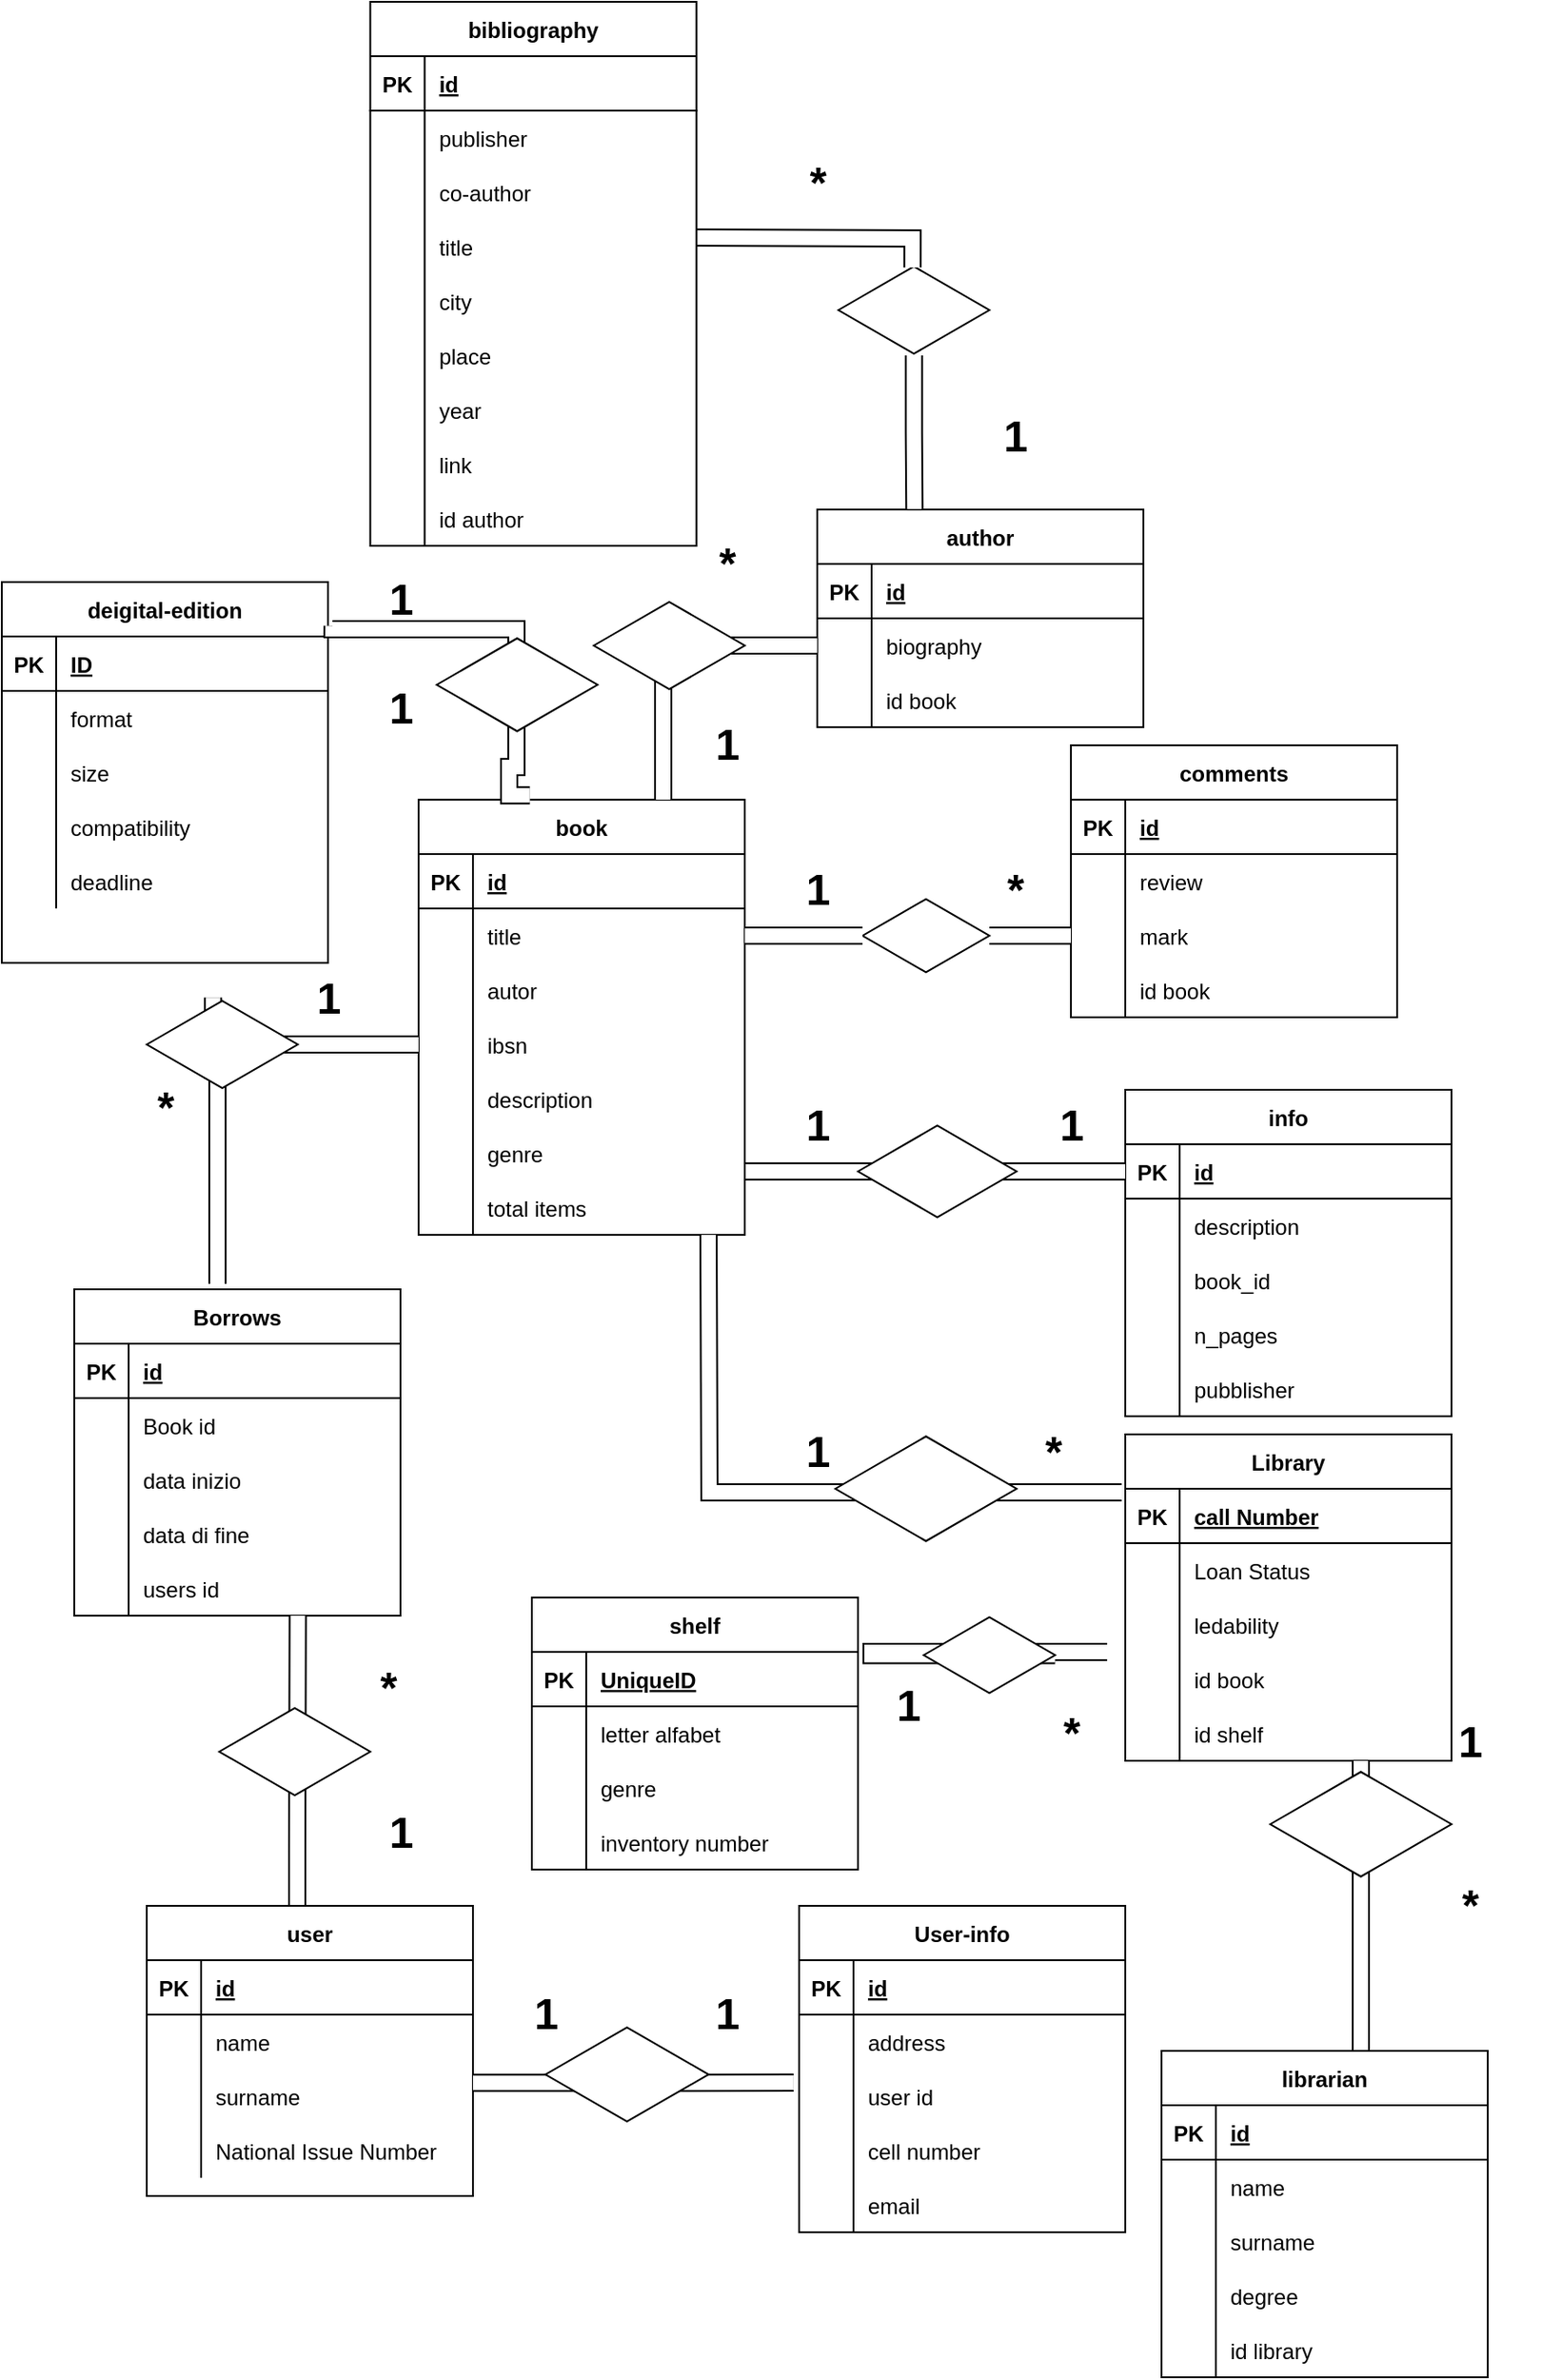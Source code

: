 <mxfile version="13.4.9" type="device"><diagram id="R2lEEEUBdFMjLlhIrx00" name="Page-1"><mxGraphModel dx="1869" dy="1655" grid="1" gridSize="10" guides="1" tooltips="1" connect="1" arrows="1" fold="1" page="1" pageScale="1" pageWidth="850" pageHeight="1100" math="0" shadow="0" extFonts="Permanent Marker^https://fonts.googleapis.com/css?family=Permanent+Marker"><root><mxCell id="0"/><mxCell id="1" parent="0"/><mxCell id="85nZb70kidRQkMzKO7B3-35" value="1" style="text;strokeColor=none;fillColor=none;html=1;fontSize=24;fontStyle=1;verticalAlign=middle;align=center;" vertex="1" parent="1"><mxGeometry x="410" y="610" width="100" height="40" as="geometry"/></mxCell><mxCell id="85nZb70kidRQkMzKO7B3-36" value="*" style="text;strokeColor=none;fillColor=none;html=1;fontSize=24;fontStyle=1;verticalAlign=middle;align=center;" vertex="1" parent="1"><mxGeometry x="500" y="625" width="100" height="40" as="geometry"/></mxCell><mxCell id="85nZb70kidRQkMzKO7B3-81" value="info" style="shape=table;startSize=30;container=1;collapsible=1;childLayout=tableLayout;fixedRows=1;rowLines=0;fontStyle=1;align=center;resizeLast=1;" vertex="1" parent="1"><mxGeometry x="580" y="290" width="180" height="180" as="geometry"/></mxCell><mxCell id="85nZb70kidRQkMzKO7B3-82" value="" style="shape=partialRectangle;collapsible=0;dropTarget=0;pointerEvents=0;fillColor=none;top=0;left=0;bottom=1;right=0;points=[[0,0.5],[1,0.5]];portConstraint=eastwest;" vertex="1" parent="85nZb70kidRQkMzKO7B3-81"><mxGeometry y="30" width="180" height="30" as="geometry"/></mxCell><mxCell id="85nZb70kidRQkMzKO7B3-83" value="PK" style="shape=partialRectangle;connectable=0;fillColor=none;top=0;left=0;bottom=0;right=0;fontStyle=1;overflow=hidden;" vertex="1" parent="85nZb70kidRQkMzKO7B3-82"><mxGeometry width="30" height="30" as="geometry"/></mxCell><mxCell id="85nZb70kidRQkMzKO7B3-84" value="id" style="shape=partialRectangle;connectable=0;fillColor=none;top=0;left=0;bottom=0;right=0;align=left;spacingLeft=6;fontStyle=5;overflow=hidden;" vertex="1" parent="85nZb70kidRQkMzKO7B3-82"><mxGeometry x="30" width="150" height="30" as="geometry"/></mxCell><mxCell id="85nZb70kidRQkMzKO7B3-85" value="" style="shape=partialRectangle;collapsible=0;dropTarget=0;pointerEvents=0;fillColor=none;top=0;left=0;bottom=0;right=0;points=[[0,0.5],[1,0.5]];portConstraint=eastwest;" vertex="1" parent="85nZb70kidRQkMzKO7B3-81"><mxGeometry y="60" width="180" height="30" as="geometry"/></mxCell><mxCell id="85nZb70kidRQkMzKO7B3-86" value="" style="shape=partialRectangle;connectable=0;fillColor=none;top=0;left=0;bottom=0;right=0;editable=1;overflow=hidden;" vertex="1" parent="85nZb70kidRQkMzKO7B3-85"><mxGeometry width="30" height="30" as="geometry"/></mxCell><mxCell id="85nZb70kidRQkMzKO7B3-87" value="description" style="shape=partialRectangle;connectable=0;fillColor=none;top=0;left=0;bottom=0;right=0;align=left;spacingLeft=6;overflow=hidden;" vertex="1" parent="85nZb70kidRQkMzKO7B3-85"><mxGeometry x="30" width="150" height="30" as="geometry"/></mxCell><mxCell id="85nZb70kidRQkMzKO7B3-88" value="" style="shape=partialRectangle;collapsible=0;dropTarget=0;pointerEvents=0;fillColor=none;top=0;left=0;bottom=0;right=0;points=[[0,0.5],[1,0.5]];portConstraint=eastwest;" vertex="1" parent="85nZb70kidRQkMzKO7B3-81"><mxGeometry y="90" width="180" height="30" as="geometry"/></mxCell><mxCell id="85nZb70kidRQkMzKO7B3-89" value="" style="shape=partialRectangle;connectable=0;fillColor=none;top=0;left=0;bottom=0;right=0;editable=1;overflow=hidden;" vertex="1" parent="85nZb70kidRQkMzKO7B3-88"><mxGeometry width="30" height="30" as="geometry"/></mxCell><mxCell id="85nZb70kidRQkMzKO7B3-90" value="book_id" style="shape=partialRectangle;connectable=0;fillColor=none;top=0;left=0;bottom=0;right=0;align=left;spacingLeft=6;overflow=hidden;" vertex="1" parent="85nZb70kidRQkMzKO7B3-88"><mxGeometry x="30" width="150" height="30" as="geometry"/></mxCell><mxCell id="85nZb70kidRQkMzKO7B3-91" value="" style="shape=partialRectangle;collapsible=0;dropTarget=0;pointerEvents=0;fillColor=none;top=0;left=0;bottom=0;right=0;points=[[0,0.5],[1,0.5]];portConstraint=eastwest;" vertex="1" parent="85nZb70kidRQkMzKO7B3-81"><mxGeometry y="120" width="180" height="30" as="geometry"/></mxCell><mxCell id="85nZb70kidRQkMzKO7B3-92" value="" style="shape=partialRectangle;connectable=0;fillColor=none;top=0;left=0;bottom=0;right=0;editable=1;overflow=hidden;" vertex="1" parent="85nZb70kidRQkMzKO7B3-91"><mxGeometry width="30" height="30" as="geometry"/></mxCell><mxCell id="85nZb70kidRQkMzKO7B3-93" value="n_pages" style="shape=partialRectangle;connectable=0;fillColor=none;top=0;left=0;bottom=0;right=0;align=left;spacingLeft=6;overflow=hidden;" vertex="1" parent="85nZb70kidRQkMzKO7B3-91"><mxGeometry x="30" width="150" height="30" as="geometry"/></mxCell><mxCell id="85nZb70kidRQkMzKO7B3-120" value="" style="shape=partialRectangle;collapsible=0;dropTarget=0;pointerEvents=0;fillColor=none;top=0;left=0;bottom=0;right=0;points=[[0,0.5],[1,0.5]];portConstraint=eastwest;" vertex="1" parent="85nZb70kidRQkMzKO7B3-81"><mxGeometry y="150" width="180" height="30" as="geometry"/></mxCell><mxCell id="85nZb70kidRQkMzKO7B3-121" value="" style="shape=partialRectangle;connectable=0;fillColor=none;top=0;left=0;bottom=0;right=0;editable=1;overflow=hidden;" vertex="1" parent="85nZb70kidRQkMzKO7B3-120"><mxGeometry width="30" height="30" as="geometry"/></mxCell><mxCell id="85nZb70kidRQkMzKO7B3-122" value="pubblisher" style="shape=partialRectangle;connectable=0;fillColor=none;top=0;left=0;bottom=0;right=0;align=left;spacingLeft=6;overflow=hidden;" vertex="1" parent="85nZb70kidRQkMzKO7B3-120"><mxGeometry x="30" width="150" height="30" as="geometry"/></mxCell><mxCell id="85nZb70kidRQkMzKO7B3-95" value="" style="shape=filledEdge;rounded=0;fixDash=1;endArrow=none;strokeWidth=10;fillColor=#ffffff;edgeStyle=orthogonalEdgeStyle;exitX=1;exitY=0.833;exitDx=0;exitDy=0;entryX=0;entryY=0.5;entryDx=0;entryDy=0;exitPerimeter=0;" edge="1" parent="1" source="85nZb70kidRQkMzKO7B3-65" target="85nZb70kidRQkMzKO7B3-82"><mxGeometry width="60" height="40" relative="1" as="geometry"><mxPoint x="390" y="370" as="sourcePoint"/><mxPoint x="450" y="330" as="targetPoint"/></mxGeometry></mxCell><mxCell id="85nZb70kidRQkMzKO7B3-96" value="" style="html=1;whiteSpace=wrap;aspect=fixed;shape=isoRectangle;" vertex="1" parent="1"><mxGeometry x="432.5" y="308.75" width="87.5" height="52.5" as="geometry"/></mxCell><mxCell id="85nZb70kidRQkMzKO7B3-98" value="1" style="text;strokeColor=none;fillColor=none;html=1;fontSize=24;fontStyle=1;verticalAlign=middle;align=center;" vertex="1" parent="1"><mxGeometry x="360" y="290" width="100" height="40" as="geometry"/></mxCell><mxCell id="85nZb70kidRQkMzKO7B3-99" value="1" style="text;strokeColor=none;fillColor=none;html=1;fontSize=24;fontStyle=1;verticalAlign=middle;align=center;" vertex="1" parent="1"><mxGeometry x="500" y="290" width="100" height="40" as="geometry"/></mxCell><mxCell id="85nZb70kidRQkMzKO7B3-118" value="1" style="text;strokeColor=none;fillColor=none;html=1;fontSize=24;fontStyle=1;verticalAlign=middle;align=center;" vertex="1" parent="1"><mxGeometry x="360" y="470" width="100" height="40" as="geometry"/></mxCell><mxCell id="85nZb70kidRQkMzKO7B3-119" value="*" style="text;strokeColor=none;fillColor=none;html=1;fontSize=24;fontStyle=1;verticalAlign=middle;align=center;" vertex="1" parent="1"><mxGeometry x="490" y="470" width="100" height="40" as="geometry"/></mxCell><mxCell id="85nZb70kidRQkMzKO7B3-100" value="Library" style="shape=table;startSize=30;container=1;collapsible=1;childLayout=tableLayout;fixedRows=1;rowLines=0;fontStyle=1;align=center;resizeLast=1;" vertex="1" parent="1"><mxGeometry x="580" y="480" width="180" height="180" as="geometry"/></mxCell><mxCell id="85nZb70kidRQkMzKO7B3-101" value="" style="shape=partialRectangle;collapsible=0;dropTarget=0;pointerEvents=0;fillColor=none;top=0;left=0;bottom=1;right=0;points=[[0,0.5],[1,0.5]];portConstraint=eastwest;" vertex="1" parent="85nZb70kidRQkMzKO7B3-100"><mxGeometry y="30" width="180" height="30" as="geometry"/></mxCell><mxCell id="85nZb70kidRQkMzKO7B3-102" value="PK" style="shape=partialRectangle;connectable=0;fillColor=none;top=0;left=0;bottom=0;right=0;fontStyle=1;overflow=hidden;" vertex="1" parent="85nZb70kidRQkMzKO7B3-101"><mxGeometry width="30" height="30" as="geometry"/></mxCell><mxCell id="85nZb70kidRQkMzKO7B3-103" value="call Number" style="shape=partialRectangle;connectable=0;fillColor=none;top=0;left=0;bottom=0;right=0;align=left;spacingLeft=6;fontStyle=5;overflow=hidden;" vertex="1" parent="85nZb70kidRQkMzKO7B3-101"><mxGeometry x="30" width="150" height="30" as="geometry"/></mxCell><mxCell id="85nZb70kidRQkMzKO7B3-107" value="" style="shape=partialRectangle;collapsible=0;dropTarget=0;pointerEvents=0;fillColor=none;top=0;left=0;bottom=0;right=0;points=[[0,0.5],[1,0.5]];portConstraint=eastwest;" vertex="1" parent="85nZb70kidRQkMzKO7B3-100"><mxGeometry y="60" width="180" height="30" as="geometry"/></mxCell><mxCell id="85nZb70kidRQkMzKO7B3-108" value="" style="shape=partialRectangle;connectable=0;fillColor=none;top=0;left=0;bottom=0;right=0;editable=1;overflow=hidden;" vertex="1" parent="85nZb70kidRQkMzKO7B3-107"><mxGeometry width="30" height="30" as="geometry"/></mxCell><mxCell id="85nZb70kidRQkMzKO7B3-109" value="Loan Status" style="shape=partialRectangle;connectable=0;fillColor=none;top=0;left=0;bottom=0;right=0;align=left;spacingLeft=6;overflow=hidden;" vertex="1" parent="85nZb70kidRQkMzKO7B3-107"><mxGeometry x="30" width="150" height="30" as="geometry"/></mxCell><mxCell id="85nZb70kidRQkMzKO7B3-110" value="" style="shape=partialRectangle;collapsible=0;dropTarget=0;pointerEvents=0;fillColor=none;top=0;left=0;bottom=0;right=0;points=[[0,0.5],[1,0.5]];portConstraint=eastwest;" vertex="1" parent="85nZb70kidRQkMzKO7B3-100"><mxGeometry y="90" width="180" height="30" as="geometry"/></mxCell><mxCell id="85nZb70kidRQkMzKO7B3-111" value="" style="shape=partialRectangle;connectable=0;fillColor=none;top=0;left=0;bottom=0;right=0;editable=1;overflow=hidden;" vertex="1" parent="85nZb70kidRQkMzKO7B3-110"><mxGeometry width="30" height="30" as="geometry"/></mxCell><mxCell id="85nZb70kidRQkMzKO7B3-112" value="ledability" style="shape=partialRectangle;connectable=0;fillColor=none;top=0;left=0;bottom=0;right=0;align=left;spacingLeft=6;overflow=hidden;" vertex="1" parent="85nZb70kidRQkMzKO7B3-110"><mxGeometry x="30" width="150" height="30" as="geometry"/></mxCell><mxCell id="85nZb70kidRQkMzKO7B3-362" value="" style="shape=partialRectangle;collapsible=0;dropTarget=0;pointerEvents=0;fillColor=none;top=0;left=0;bottom=0;right=0;points=[[0,0.5],[1,0.5]];portConstraint=eastwest;" vertex="1" parent="85nZb70kidRQkMzKO7B3-100"><mxGeometry y="120" width="180" height="30" as="geometry"/></mxCell><mxCell id="85nZb70kidRQkMzKO7B3-363" value="" style="shape=partialRectangle;connectable=0;fillColor=none;top=0;left=0;bottom=0;right=0;editable=1;overflow=hidden;" vertex="1" parent="85nZb70kidRQkMzKO7B3-362"><mxGeometry width="30" height="30" as="geometry"/></mxCell><mxCell id="85nZb70kidRQkMzKO7B3-364" value="id book" style="shape=partialRectangle;connectable=0;fillColor=none;top=0;left=0;bottom=0;right=0;align=left;spacingLeft=6;overflow=hidden;" vertex="1" parent="85nZb70kidRQkMzKO7B3-362"><mxGeometry x="30" width="150" height="30" as="geometry"/></mxCell><mxCell id="85nZb70kidRQkMzKO7B3-365" value="" style="shape=partialRectangle;collapsible=0;dropTarget=0;pointerEvents=0;fillColor=none;top=0;left=0;bottom=0;right=0;points=[[0,0.5],[1,0.5]];portConstraint=eastwest;" vertex="1" parent="85nZb70kidRQkMzKO7B3-100"><mxGeometry y="150" width="180" height="30" as="geometry"/></mxCell><mxCell id="85nZb70kidRQkMzKO7B3-366" value="" style="shape=partialRectangle;connectable=0;fillColor=none;top=0;left=0;bottom=0;right=0;editable=1;overflow=hidden;" vertex="1" parent="85nZb70kidRQkMzKO7B3-365"><mxGeometry width="30" height="30" as="geometry"/></mxCell><mxCell id="85nZb70kidRQkMzKO7B3-367" value="id shelf" style="shape=partialRectangle;connectable=0;fillColor=none;top=0;left=0;bottom=0;right=0;align=left;spacingLeft=6;overflow=hidden;" vertex="1" parent="85nZb70kidRQkMzKO7B3-365"><mxGeometry x="30" width="150" height="30" as="geometry"/></mxCell><mxCell id="85nZb70kidRQkMzKO7B3-49" value="book" style="shape=table;startSize=30;container=1;collapsible=1;childLayout=tableLayout;fixedRows=1;rowLines=0;fontStyle=1;align=center;resizeLast=1;" vertex="1" parent="1"><mxGeometry x="190" y="130" width="180" height="240" as="geometry"/></mxCell><mxCell id="85nZb70kidRQkMzKO7B3-50" value="" style="shape=partialRectangle;collapsible=0;dropTarget=0;pointerEvents=0;fillColor=none;top=0;left=0;bottom=1;right=0;points=[[0,0.5],[1,0.5]];portConstraint=eastwest;" vertex="1" parent="85nZb70kidRQkMzKO7B3-49"><mxGeometry y="30" width="180" height="30" as="geometry"/></mxCell><mxCell id="85nZb70kidRQkMzKO7B3-51" value="PK" style="shape=partialRectangle;connectable=0;fillColor=none;top=0;left=0;bottom=0;right=0;fontStyle=1;overflow=hidden;" vertex="1" parent="85nZb70kidRQkMzKO7B3-50"><mxGeometry width="30" height="30" as="geometry"/></mxCell><mxCell id="85nZb70kidRQkMzKO7B3-52" value="id" style="shape=partialRectangle;connectable=0;fillColor=none;top=0;left=0;bottom=0;right=0;align=left;spacingLeft=6;fontStyle=5;overflow=hidden;" vertex="1" parent="85nZb70kidRQkMzKO7B3-50"><mxGeometry x="30" width="150" height="30" as="geometry"/></mxCell><mxCell id="85nZb70kidRQkMzKO7B3-53" value="" style="shape=partialRectangle;collapsible=0;dropTarget=0;pointerEvents=0;fillColor=none;top=0;left=0;bottom=0;right=0;points=[[0,0.5],[1,0.5]];portConstraint=eastwest;" vertex="1" parent="85nZb70kidRQkMzKO7B3-49"><mxGeometry y="60" width="180" height="30" as="geometry"/></mxCell><mxCell id="85nZb70kidRQkMzKO7B3-54" value="" style="shape=partialRectangle;connectable=0;fillColor=none;top=0;left=0;bottom=0;right=0;editable=1;overflow=hidden;" vertex="1" parent="85nZb70kidRQkMzKO7B3-53"><mxGeometry width="30" height="30" as="geometry"/></mxCell><mxCell id="85nZb70kidRQkMzKO7B3-55" value="title" style="shape=partialRectangle;connectable=0;fillColor=none;top=0;left=0;bottom=0;right=0;align=left;spacingLeft=6;overflow=hidden;" vertex="1" parent="85nZb70kidRQkMzKO7B3-53"><mxGeometry x="30" width="150" height="30" as="geometry"/></mxCell><mxCell id="85nZb70kidRQkMzKO7B3-56" value="" style="shape=partialRectangle;collapsible=0;dropTarget=0;pointerEvents=0;fillColor=none;top=0;left=0;bottom=0;right=0;points=[[0,0.5],[1,0.5]];portConstraint=eastwest;" vertex="1" parent="85nZb70kidRQkMzKO7B3-49"><mxGeometry y="90" width="180" height="30" as="geometry"/></mxCell><mxCell id="85nZb70kidRQkMzKO7B3-57" value="" style="shape=partialRectangle;connectable=0;fillColor=none;top=0;left=0;bottom=0;right=0;editable=1;overflow=hidden;" vertex="1" parent="85nZb70kidRQkMzKO7B3-56"><mxGeometry width="30" height="30" as="geometry"/></mxCell><mxCell id="85nZb70kidRQkMzKO7B3-58" value="autor" style="shape=partialRectangle;connectable=0;fillColor=none;top=0;left=0;bottom=0;right=0;align=left;spacingLeft=6;overflow=hidden;" vertex="1" parent="85nZb70kidRQkMzKO7B3-56"><mxGeometry x="30" width="150" height="30" as="geometry"/></mxCell><mxCell id="85nZb70kidRQkMzKO7B3-59" value="" style="shape=partialRectangle;collapsible=0;dropTarget=0;pointerEvents=0;fillColor=none;top=0;left=0;bottom=0;right=0;points=[[0,0.5],[1,0.5]];portConstraint=eastwest;" vertex="1" parent="85nZb70kidRQkMzKO7B3-49"><mxGeometry y="120" width="180" height="30" as="geometry"/></mxCell><mxCell id="85nZb70kidRQkMzKO7B3-60" value="" style="shape=partialRectangle;connectable=0;fillColor=none;top=0;left=0;bottom=0;right=0;editable=1;overflow=hidden;" vertex="1" parent="85nZb70kidRQkMzKO7B3-59"><mxGeometry width="30" height="30" as="geometry"/></mxCell><mxCell id="85nZb70kidRQkMzKO7B3-61" value="ibsn" style="shape=partialRectangle;connectable=0;fillColor=none;top=0;left=0;bottom=0;right=0;align=left;spacingLeft=6;overflow=hidden;" vertex="1" parent="85nZb70kidRQkMzKO7B3-59"><mxGeometry x="30" width="150" height="30" as="geometry"/></mxCell><mxCell id="85nZb70kidRQkMzKO7B3-62" value="" style="shape=partialRectangle;collapsible=0;dropTarget=0;pointerEvents=0;fillColor=none;top=0;left=0;bottom=0;right=0;points=[[0,0.5],[1,0.5]];portConstraint=eastwest;" vertex="1" parent="85nZb70kidRQkMzKO7B3-49"><mxGeometry y="150" width="180" height="30" as="geometry"/></mxCell><mxCell id="85nZb70kidRQkMzKO7B3-63" value="" style="shape=partialRectangle;connectable=0;fillColor=none;top=0;left=0;bottom=0;right=0;editable=1;overflow=hidden;" vertex="1" parent="85nZb70kidRQkMzKO7B3-62"><mxGeometry width="30" height="30" as="geometry"/></mxCell><mxCell id="85nZb70kidRQkMzKO7B3-64" value="description" style="shape=partialRectangle;connectable=0;fillColor=none;top=0;left=0;bottom=0;right=0;align=left;spacingLeft=6;overflow=hidden;" vertex="1" parent="85nZb70kidRQkMzKO7B3-62"><mxGeometry x="30" width="150" height="30" as="geometry"/></mxCell><mxCell id="85nZb70kidRQkMzKO7B3-65" value="" style="shape=partialRectangle;collapsible=0;dropTarget=0;pointerEvents=0;fillColor=none;top=0;left=0;bottom=0;right=0;points=[[0,0.5],[1,0.5]];portConstraint=eastwest;" vertex="1" parent="85nZb70kidRQkMzKO7B3-49"><mxGeometry y="180" width="180" height="30" as="geometry"/></mxCell><mxCell id="85nZb70kidRQkMzKO7B3-66" value="" style="shape=partialRectangle;connectable=0;fillColor=none;top=0;left=0;bottom=0;right=0;editable=1;overflow=hidden;" vertex="1" parent="85nZb70kidRQkMzKO7B3-65"><mxGeometry width="30" height="30" as="geometry"/></mxCell><mxCell id="85nZb70kidRQkMzKO7B3-67" value="genre" style="shape=partialRectangle;connectable=0;fillColor=none;top=0;left=0;bottom=0;right=0;align=left;spacingLeft=6;overflow=hidden;" vertex="1" parent="85nZb70kidRQkMzKO7B3-65"><mxGeometry x="30" width="150" height="30" as="geometry"/></mxCell><mxCell id="85nZb70kidRQkMzKO7B3-123" value="" style="shape=partialRectangle;collapsible=0;dropTarget=0;pointerEvents=0;fillColor=none;top=0;left=0;bottom=0;right=0;points=[[0,0.5],[1,0.5]];portConstraint=eastwest;" vertex="1" parent="85nZb70kidRQkMzKO7B3-49"><mxGeometry y="210" width="180" height="30" as="geometry"/></mxCell><mxCell id="85nZb70kidRQkMzKO7B3-124" value="" style="shape=partialRectangle;connectable=0;fillColor=none;top=0;left=0;bottom=0;right=0;editable=1;overflow=hidden;" vertex="1" parent="85nZb70kidRQkMzKO7B3-123"><mxGeometry width="30" height="30" as="geometry"/></mxCell><mxCell id="85nZb70kidRQkMzKO7B3-125" value="total items" style="shape=partialRectangle;connectable=0;fillColor=none;top=0;left=0;bottom=0;right=0;align=left;spacingLeft=6;overflow=hidden;" vertex="1" parent="85nZb70kidRQkMzKO7B3-123"><mxGeometry x="30" width="150" height="30" as="geometry"/></mxCell><mxCell id="85nZb70kidRQkMzKO7B3-126" value="" style="shape=filledEdge;rounded=0;fixDash=1;endArrow=none;strokeWidth=10;fillColor=#ffffff;edgeStyle=orthogonalEdgeStyle;exitX=-0.011;exitY=0.067;exitDx=0;exitDy=0;exitPerimeter=0;" edge="1" parent="1" source="85nZb70kidRQkMzKO7B3-101"><mxGeometry width="60" height="40" relative="1" as="geometry"><mxPoint x="290" y="410" as="sourcePoint"/><mxPoint x="350" y="370" as="targetPoint"/><Array as="points"/></mxGeometry></mxCell><mxCell id="85nZb70kidRQkMzKO7B3-127" value="" style="html=1;whiteSpace=wrap;aspect=fixed;shape=isoRectangle;" vertex="1" parent="1"><mxGeometry x="420" y="480" width="100" height="60" as="geometry"/></mxCell><mxCell id="85nZb70kidRQkMzKO7B3-129" value="Borrows" style="shape=table;startSize=30;container=1;collapsible=1;childLayout=tableLayout;fixedRows=1;rowLines=0;fontStyle=1;align=center;resizeLast=1;" vertex="1" parent="1"><mxGeometry y="400" width="180" height="180" as="geometry"/></mxCell><mxCell id="85nZb70kidRQkMzKO7B3-130" value="" style="shape=partialRectangle;collapsible=0;dropTarget=0;pointerEvents=0;fillColor=none;top=0;left=0;bottom=1;right=0;points=[[0,0.5],[1,0.5]];portConstraint=eastwest;" vertex="1" parent="85nZb70kidRQkMzKO7B3-129"><mxGeometry y="30" width="180" height="30" as="geometry"/></mxCell><mxCell id="85nZb70kidRQkMzKO7B3-131" value="PK" style="shape=partialRectangle;connectable=0;fillColor=none;top=0;left=0;bottom=0;right=0;fontStyle=1;overflow=hidden;" vertex="1" parent="85nZb70kidRQkMzKO7B3-130"><mxGeometry width="30" height="30" as="geometry"/></mxCell><mxCell id="85nZb70kidRQkMzKO7B3-132" value="id" style="shape=partialRectangle;connectable=0;fillColor=none;top=0;left=0;bottom=0;right=0;align=left;spacingLeft=6;fontStyle=5;overflow=hidden;" vertex="1" parent="85nZb70kidRQkMzKO7B3-130"><mxGeometry x="30" width="150" height="30" as="geometry"/></mxCell><mxCell id="85nZb70kidRQkMzKO7B3-133" value="" style="shape=partialRectangle;collapsible=0;dropTarget=0;pointerEvents=0;fillColor=none;top=0;left=0;bottom=0;right=0;points=[[0,0.5],[1,0.5]];portConstraint=eastwest;" vertex="1" parent="85nZb70kidRQkMzKO7B3-129"><mxGeometry y="60" width="180" height="30" as="geometry"/></mxCell><mxCell id="85nZb70kidRQkMzKO7B3-134" value="" style="shape=partialRectangle;connectable=0;fillColor=none;top=0;left=0;bottom=0;right=0;editable=1;overflow=hidden;" vertex="1" parent="85nZb70kidRQkMzKO7B3-133"><mxGeometry width="30" height="30" as="geometry"/></mxCell><mxCell id="85nZb70kidRQkMzKO7B3-135" value="Book id" style="shape=partialRectangle;connectable=0;fillColor=none;top=0;left=0;bottom=0;right=0;align=left;spacingLeft=6;overflow=hidden;" vertex="1" parent="85nZb70kidRQkMzKO7B3-133"><mxGeometry x="30" width="150" height="30" as="geometry"/></mxCell><mxCell id="85nZb70kidRQkMzKO7B3-136" value="" style="shape=partialRectangle;collapsible=0;dropTarget=0;pointerEvents=0;fillColor=none;top=0;left=0;bottom=0;right=0;points=[[0,0.5],[1,0.5]];portConstraint=eastwest;" vertex="1" parent="85nZb70kidRQkMzKO7B3-129"><mxGeometry y="90" width="180" height="30" as="geometry"/></mxCell><mxCell id="85nZb70kidRQkMzKO7B3-137" value="" style="shape=partialRectangle;connectable=0;fillColor=none;top=0;left=0;bottom=0;right=0;editable=1;overflow=hidden;" vertex="1" parent="85nZb70kidRQkMzKO7B3-136"><mxGeometry width="30" height="30" as="geometry"/></mxCell><mxCell id="85nZb70kidRQkMzKO7B3-138" value="data inizio" style="shape=partialRectangle;connectable=0;fillColor=none;top=0;left=0;bottom=0;right=0;align=left;spacingLeft=6;overflow=hidden;" vertex="1" parent="85nZb70kidRQkMzKO7B3-136"><mxGeometry x="30" width="150" height="30" as="geometry"/></mxCell><mxCell id="85nZb70kidRQkMzKO7B3-139" value="" style="shape=partialRectangle;collapsible=0;dropTarget=0;pointerEvents=0;fillColor=none;top=0;left=0;bottom=0;right=0;points=[[0,0.5],[1,0.5]];portConstraint=eastwest;" vertex="1" parent="85nZb70kidRQkMzKO7B3-129"><mxGeometry y="120" width="180" height="30" as="geometry"/></mxCell><mxCell id="85nZb70kidRQkMzKO7B3-140" value="" style="shape=partialRectangle;connectable=0;fillColor=none;top=0;left=0;bottom=0;right=0;editable=1;overflow=hidden;" vertex="1" parent="85nZb70kidRQkMzKO7B3-139"><mxGeometry width="30" height="30" as="geometry"/></mxCell><mxCell id="85nZb70kidRQkMzKO7B3-141" value="data di fine" style="shape=partialRectangle;connectable=0;fillColor=none;top=0;left=0;bottom=0;right=0;align=left;spacingLeft=6;overflow=hidden;" vertex="1" parent="85nZb70kidRQkMzKO7B3-139"><mxGeometry x="30" width="150" height="30" as="geometry"/></mxCell><mxCell id="85nZb70kidRQkMzKO7B3-142" value="" style="shape=partialRectangle;collapsible=0;dropTarget=0;pointerEvents=0;fillColor=none;top=0;left=0;bottom=0;right=0;points=[[0,0.5],[1,0.5]];portConstraint=eastwest;" vertex="1" parent="85nZb70kidRQkMzKO7B3-129"><mxGeometry y="150" width="180" height="30" as="geometry"/></mxCell><mxCell id="85nZb70kidRQkMzKO7B3-143" value="" style="shape=partialRectangle;connectable=0;fillColor=none;top=0;left=0;bottom=0;right=0;editable=1;overflow=hidden;" vertex="1" parent="85nZb70kidRQkMzKO7B3-142"><mxGeometry width="30" height="30" as="geometry"/></mxCell><mxCell id="85nZb70kidRQkMzKO7B3-144" value="users id" style="shape=partialRectangle;connectable=0;fillColor=none;top=0;left=0;bottom=0;right=0;align=left;spacingLeft=6;overflow=hidden;" vertex="1" parent="85nZb70kidRQkMzKO7B3-142"><mxGeometry x="30" width="150" height="30" as="geometry"/></mxCell><mxCell id="85nZb70kidRQkMzKO7B3-150" value="" style="shape=filledEdge;rounded=0;fixDash=1;endArrow=none;strokeWidth=10;fillColor=#ffffff;edgeStyle=orthogonalEdgeStyle;entryX=0.439;entryY=-0.017;entryDx=0;entryDy=0;entryPerimeter=0;" edge="1" parent="1" target="85nZb70kidRQkMzKO7B3-129"><mxGeometry width="60" height="40" relative="1" as="geometry"><mxPoint x="80" y="280" as="sourcePoint"/><mxPoint x="80" y="290" as="targetPoint"/><Array as="points"><mxPoint x="80" y="265"/></Array></mxGeometry></mxCell><mxCell id="85nZb70kidRQkMzKO7B3-154" value="" style="shape=filledEdge;rounded=0;fixDash=1;endArrow=none;strokeWidth=10;fillColor=#ffffff;edgeStyle=orthogonalEdgeStyle;entryX=0.439;entryY=-0.017;entryDx=0;entryDy=0;entryPerimeter=0;" edge="1" parent="1" source="85nZb70kidRQkMzKO7B3-59" target="85nZb70kidRQkMzKO7B3-155"><mxGeometry width="60" height="40" relative="1" as="geometry"><mxPoint x="190" y="265" as="sourcePoint"/><mxPoint x="73.9" y="278.98" as="targetPoint"/><Array as="points"><mxPoint x="80" y="265"/><mxPoint x="80" y="279"/></Array></mxGeometry></mxCell><mxCell id="85nZb70kidRQkMzKO7B3-155" value="" style="html=1;whiteSpace=wrap;aspect=fixed;shape=isoRectangle;" vertex="1" parent="1"><mxGeometry x="40" y="240" width="83.33" height="50" as="geometry"/></mxCell><mxCell id="85nZb70kidRQkMzKO7B3-158" value="1" style="text;strokeColor=none;fillColor=none;html=1;fontSize=24;fontStyle=1;verticalAlign=middle;align=center;" vertex="1" parent="1"><mxGeometry x="90" y="220" width="100" height="40" as="geometry"/></mxCell><mxCell id="85nZb70kidRQkMzKO7B3-159" value="*" style="text;strokeColor=none;fillColor=none;html=1;fontSize=24;fontStyle=1;verticalAlign=middle;align=center;" vertex="1" parent="1"><mxGeometry y="280" width="100" height="40" as="geometry"/></mxCell><mxCell id="85nZb70kidRQkMzKO7B3-162" value="" style="shape=filledEdge;rounded=0;fixDash=1;endArrow=none;strokeWidth=10;fillColor=#ffffff;edgeStyle=orthogonalEdgeStyle;" edge="1" parent="1"><mxGeometry width="60" height="40" relative="1" as="geometry"><mxPoint x="120" y="690" as="sourcePoint"/><mxPoint x="121.7" y="690" as="targetPoint"/></mxGeometry></mxCell><mxCell id="85nZb70kidRQkMzKO7B3-163" value="" style="shape=filledEdge;rounded=0;fixDash=1;endArrow=none;strokeWidth=10;fillColor=#ffffff;edgeStyle=orthogonalEdgeStyle;" edge="1" parent="1"><mxGeometry width="60" height="40" relative="1" as="geometry"><mxPoint x="123" y="740" as="sourcePoint"/><mxPoint x="123.33" y="580" as="targetPoint"/><Array as="points"><mxPoint x="123" y="710"/><mxPoint x="123" y="710"/></Array></mxGeometry></mxCell><mxCell id="85nZb70kidRQkMzKO7B3-164" value="" style="html=1;whiteSpace=wrap;aspect=fixed;shape=isoRectangle;" vertex="1" parent="1"><mxGeometry x="80" y="630" width="83.33" height="50" as="geometry"/></mxCell><mxCell id="85nZb70kidRQkMzKO7B3-165" value="*" style="text;strokeColor=none;fillColor=none;html=1;fontSize=24;fontStyle=1;verticalAlign=middle;align=center;" vertex="1" parent="1"><mxGeometry x="123.33" y="600" width="100" height="40" as="geometry"/></mxCell><mxCell id="85nZb70kidRQkMzKO7B3-166" value="1" style="text;strokeColor=none;fillColor=none;html=1;fontSize=24;fontStyle=1;verticalAlign=middle;align=center;" vertex="1" parent="1"><mxGeometry x="130" y="680" width="100" height="40" as="geometry"/></mxCell><mxCell id="85nZb70kidRQkMzKO7B3-177" value="user" style="shape=table;startSize=30;container=1;collapsible=1;childLayout=tableLayout;fixedRows=1;rowLines=0;fontStyle=1;align=center;resizeLast=1;" vertex="1" parent="1"><mxGeometry x="40" y="740" width="180" height="160" as="geometry"/></mxCell><mxCell id="85nZb70kidRQkMzKO7B3-178" value="" style="shape=partialRectangle;collapsible=0;dropTarget=0;pointerEvents=0;fillColor=none;top=0;left=0;bottom=1;right=0;points=[[0,0.5],[1,0.5]];portConstraint=eastwest;" vertex="1" parent="85nZb70kidRQkMzKO7B3-177"><mxGeometry y="30" width="180" height="30" as="geometry"/></mxCell><mxCell id="85nZb70kidRQkMzKO7B3-179" value="PK" style="shape=partialRectangle;connectable=0;fillColor=none;top=0;left=0;bottom=0;right=0;fontStyle=1;overflow=hidden;" vertex="1" parent="85nZb70kidRQkMzKO7B3-178"><mxGeometry width="30" height="30" as="geometry"/></mxCell><mxCell id="85nZb70kidRQkMzKO7B3-180" value="id" style="shape=partialRectangle;connectable=0;fillColor=none;top=0;left=0;bottom=0;right=0;align=left;spacingLeft=6;fontStyle=5;overflow=hidden;" vertex="1" parent="85nZb70kidRQkMzKO7B3-178"><mxGeometry x="30" width="150" height="30" as="geometry"/></mxCell><mxCell id="85nZb70kidRQkMzKO7B3-181" value="" style="shape=partialRectangle;collapsible=0;dropTarget=0;pointerEvents=0;fillColor=none;top=0;left=0;bottom=0;right=0;points=[[0,0.5],[1,0.5]];portConstraint=eastwest;" vertex="1" parent="85nZb70kidRQkMzKO7B3-177"><mxGeometry y="60" width="180" height="30" as="geometry"/></mxCell><mxCell id="85nZb70kidRQkMzKO7B3-182" value="" style="shape=partialRectangle;connectable=0;fillColor=none;top=0;left=0;bottom=0;right=0;editable=1;overflow=hidden;" vertex="1" parent="85nZb70kidRQkMzKO7B3-181"><mxGeometry width="30" height="30" as="geometry"/></mxCell><mxCell id="85nZb70kidRQkMzKO7B3-183" value="name" style="shape=partialRectangle;connectable=0;fillColor=none;top=0;left=0;bottom=0;right=0;align=left;spacingLeft=6;overflow=hidden;" vertex="1" parent="85nZb70kidRQkMzKO7B3-181"><mxGeometry x="30" width="150" height="30" as="geometry"/></mxCell><mxCell id="85nZb70kidRQkMzKO7B3-184" value="" style="shape=partialRectangle;collapsible=0;dropTarget=0;pointerEvents=0;fillColor=none;top=0;left=0;bottom=0;right=0;points=[[0,0.5],[1,0.5]];portConstraint=eastwest;" vertex="1" parent="85nZb70kidRQkMzKO7B3-177"><mxGeometry y="90" width="180" height="30" as="geometry"/></mxCell><mxCell id="85nZb70kidRQkMzKO7B3-185" value="" style="shape=partialRectangle;connectable=0;fillColor=none;top=0;left=0;bottom=0;right=0;editable=1;overflow=hidden;" vertex="1" parent="85nZb70kidRQkMzKO7B3-184"><mxGeometry width="30" height="30" as="geometry"/></mxCell><mxCell id="85nZb70kidRQkMzKO7B3-186" value="surname" style="shape=partialRectangle;connectable=0;fillColor=none;top=0;left=0;bottom=0;right=0;align=left;spacingLeft=6;overflow=hidden;" vertex="1" parent="85nZb70kidRQkMzKO7B3-184"><mxGeometry x="30" width="150" height="30" as="geometry"/></mxCell><mxCell id="85nZb70kidRQkMzKO7B3-187" value="" style="shape=partialRectangle;collapsible=0;dropTarget=0;pointerEvents=0;fillColor=none;top=0;left=0;bottom=0;right=0;points=[[0,0.5],[1,0.5]];portConstraint=eastwest;" vertex="1" parent="85nZb70kidRQkMzKO7B3-177"><mxGeometry y="120" width="180" height="30" as="geometry"/></mxCell><mxCell id="85nZb70kidRQkMzKO7B3-188" value="" style="shape=partialRectangle;connectable=0;fillColor=none;top=0;left=0;bottom=0;right=0;editable=1;overflow=hidden;" vertex="1" parent="85nZb70kidRQkMzKO7B3-187"><mxGeometry width="30" height="30" as="geometry"/></mxCell><mxCell id="85nZb70kidRQkMzKO7B3-189" value="National Issue Number" style="shape=partialRectangle;connectable=0;fillColor=none;top=0;left=0;bottom=0;right=0;align=left;spacingLeft=6;overflow=hidden;" vertex="1" parent="85nZb70kidRQkMzKO7B3-187"><mxGeometry x="30" width="150" height="30" as="geometry"/></mxCell><mxCell id="85nZb70kidRQkMzKO7B3-190" value="User-info" style="shape=table;startSize=30;container=1;collapsible=1;childLayout=tableLayout;fixedRows=1;rowLines=0;fontStyle=1;align=center;resizeLast=1;" vertex="1" parent="1"><mxGeometry x="400" y="740" width="180" height="180" as="geometry"/></mxCell><mxCell id="85nZb70kidRQkMzKO7B3-191" value="" style="shape=partialRectangle;collapsible=0;dropTarget=0;pointerEvents=0;fillColor=none;top=0;left=0;bottom=1;right=0;points=[[0,0.5],[1,0.5]];portConstraint=eastwest;" vertex="1" parent="85nZb70kidRQkMzKO7B3-190"><mxGeometry y="30" width="180" height="30" as="geometry"/></mxCell><mxCell id="85nZb70kidRQkMzKO7B3-192" value="PK" style="shape=partialRectangle;connectable=0;fillColor=none;top=0;left=0;bottom=0;right=0;fontStyle=1;overflow=hidden;" vertex="1" parent="85nZb70kidRQkMzKO7B3-191"><mxGeometry width="30" height="30" as="geometry"/></mxCell><mxCell id="85nZb70kidRQkMzKO7B3-193" value="id" style="shape=partialRectangle;connectable=0;fillColor=none;top=0;left=0;bottom=0;right=0;align=left;spacingLeft=6;fontStyle=5;overflow=hidden;" vertex="1" parent="85nZb70kidRQkMzKO7B3-191"><mxGeometry x="30" width="150" height="30" as="geometry"/></mxCell><mxCell id="85nZb70kidRQkMzKO7B3-194" value="" style="shape=partialRectangle;collapsible=0;dropTarget=0;pointerEvents=0;fillColor=none;top=0;left=0;bottom=0;right=0;points=[[0,0.5],[1,0.5]];portConstraint=eastwest;" vertex="1" parent="85nZb70kidRQkMzKO7B3-190"><mxGeometry y="60" width="180" height="30" as="geometry"/></mxCell><mxCell id="85nZb70kidRQkMzKO7B3-195" value="" style="shape=partialRectangle;connectable=0;fillColor=none;top=0;left=0;bottom=0;right=0;editable=1;overflow=hidden;" vertex="1" parent="85nZb70kidRQkMzKO7B3-194"><mxGeometry width="30" height="30" as="geometry"/></mxCell><mxCell id="85nZb70kidRQkMzKO7B3-196" value="address" style="shape=partialRectangle;connectable=0;fillColor=none;top=0;left=0;bottom=0;right=0;align=left;spacingLeft=6;overflow=hidden;" vertex="1" parent="85nZb70kidRQkMzKO7B3-194"><mxGeometry x="30" width="150" height="30" as="geometry"/></mxCell><mxCell id="85nZb70kidRQkMzKO7B3-197" value="" style="shape=partialRectangle;collapsible=0;dropTarget=0;pointerEvents=0;fillColor=none;top=0;left=0;bottom=0;right=0;points=[[0,0.5],[1,0.5]];portConstraint=eastwest;" vertex="1" parent="85nZb70kidRQkMzKO7B3-190"><mxGeometry y="90" width="180" height="30" as="geometry"/></mxCell><mxCell id="85nZb70kidRQkMzKO7B3-198" value="" style="shape=partialRectangle;connectable=0;fillColor=none;top=0;left=0;bottom=0;right=0;editable=1;overflow=hidden;" vertex="1" parent="85nZb70kidRQkMzKO7B3-197"><mxGeometry width="30" height="30" as="geometry"/></mxCell><mxCell id="85nZb70kidRQkMzKO7B3-199" value="user id" style="shape=partialRectangle;connectable=0;fillColor=none;top=0;left=0;bottom=0;right=0;align=left;spacingLeft=6;overflow=hidden;" vertex="1" parent="85nZb70kidRQkMzKO7B3-197"><mxGeometry x="30" width="150" height="30" as="geometry"/></mxCell><mxCell id="85nZb70kidRQkMzKO7B3-200" value="" style="shape=partialRectangle;collapsible=0;dropTarget=0;pointerEvents=0;fillColor=none;top=0;left=0;bottom=0;right=0;points=[[0,0.5],[1,0.5]];portConstraint=eastwest;" vertex="1" parent="85nZb70kidRQkMzKO7B3-190"><mxGeometry y="120" width="180" height="30" as="geometry"/></mxCell><mxCell id="85nZb70kidRQkMzKO7B3-201" value="" style="shape=partialRectangle;connectable=0;fillColor=none;top=0;left=0;bottom=0;right=0;editable=1;overflow=hidden;" vertex="1" parent="85nZb70kidRQkMzKO7B3-200"><mxGeometry width="30" height="30" as="geometry"/></mxCell><mxCell id="85nZb70kidRQkMzKO7B3-202" value="cell number" style="shape=partialRectangle;connectable=0;fillColor=none;top=0;left=0;bottom=0;right=0;align=left;spacingLeft=6;overflow=hidden;" vertex="1" parent="85nZb70kidRQkMzKO7B3-200"><mxGeometry x="30" width="150" height="30" as="geometry"/></mxCell><mxCell id="85nZb70kidRQkMzKO7B3-208" value="" style="shape=partialRectangle;collapsible=0;dropTarget=0;pointerEvents=0;fillColor=none;top=0;left=0;bottom=0;right=0;points=[[0,0.5],[1,0.5]];portConstraint=eastwest;" vertex="1" parent="85nZb70kidRQkMzKO7B3-190"><mxGeometry y="150" width="180" height="30" as="geometry"/></mxCell><mxCell id="85nZb70kidRQkMzKO7B3-209" value="" style="shape=partialRectangle;connectable=0;fillColor=none;top=0;left=0;bottom=0;right=0;editable=1;overflow=hidden;" vertex="1" parent="85nZb70kidRQkMzKO7B3-208"><mxGeometry width="30" height="30" as="geometry"/></mxCell><mxCell id="85nZb70kidRQkMzKO7B3-210" value="email " style="shape=partialRectangle;connectable=0;fillColor=none;top=0;left=0;bottom=0;right=0;align=left;spacingLeft=6;overflow=hidden;" vertex="1" parent="85nZb70kidRQkMzKO7B3-208"><mxGeometry x="30" width="150" height="30" as="geometry"/></mxCell><mxCell id="85nZb70kidRQkMzKO7B3-203" value="" style="shape=filledEdge;rounded=0;fixDash=1;endArrow=none;strokeWidth=10;fillColor=#ffffff;edgeStyle=orthogonalEdgeStyle;entryX=-0.017;entryY=0.252;entryDx=0;entryDy=0;entryPerimeter=0;" edge="1" parent="1" source="85nZb70kidRQkMzKO7B3-204" target="85nZb70kidRQkMzKO7B3-197"><mxGeometry width="60" height="40" relative="1" as="geometry"><mxPoint x="220" y="840" as="sourcePoint"/><mxPoint x="280" y="800" as="targetPoint"/><Array as="points"><mxPoint x="220" y="838"/></Array></mxGeometry></mxCell><mxCell id="85nZb70kidRQkMzKO7B3-204" value="" style="html=1;whiteSpace=wrap;aspect=fixed;shape=isoRectangle;" vertex="1" parent="1"><mxGeometry x="260" y="806" width="90" height="54" as="geometry"/></mxCell><mxCell id="85nZb70kidRQkMzKO7B3-206" value="1" style="text;strokeColor=none;fillColor=none;html=1;fontSize=24;fontStyle=1;verticalAlign=middle;align=center;" vertex="1" parent="1"><mxGeometry x="210" y="780" width="100" height="40" as="geometry"/></mxCell><mxCell id="85nZb70kidRQkMzKO7B3-207" value="1" style="text;strokeColor=none;fillColor=none;html=1;fontSize=24;fontStyle=1;verticalAlign=middle;align=center;" vertex="1" parent="1"><mxGeometry x="310" y="780" width="100" height="40" as="geometry"/></mxCell><mxCell id="85nZb70kidRQkMzKO7B3-68" value="shelf" style="shape=table;startSize=30;container=1;collapsible=1;childLayout=tableLayout;fixedRows=1;rowLines=0;fontStyle=1;align=center;resizeLast=1;" vertex="1" parent="1"><mxGeometry x="252.5" y="570" width="180" height="150" as="geometry"/></mxCell><mxCell id="85nZb70kidRQkMzKO7B3-69" value="" style="shape=partialRectangle;collapsible=0;dropTarget=0;pointerEvents=0;fillColor=none;top=0;left=0;bottom=1;right=0;points=[[0,0.5],[1,0.5]];portConstraint=eastwest;" vertex="1" parent="85nZb70kidRQkMzKO7B3-68"><mxGeometry y="30" width="180" height="30" as="geometry"/></mxCell><mxCell id="85nZb70kidRQkMzKO7B3-70" value="PK" style="shape=partialRectangle;connectable=0;fillColor=none;top=0;left=0;bottom=0;right=0;fontStyle=1;overflow=hidden;" vertex="1" parent="85nZb70kidRQkMzKO7B3-69"><mxGeometry width="30" height="30" as="geometry"/></mxCell><mxCell id="85nZb70kidRQkMzKO7B3-71" value="UniqueID" style="shape=partialRectangle;connectable=0;fillColor=none;top=0;left=0;bottom=0;right=0;align=left;spacingLeft=6;fontStyle=5;overflow=hidden;" vertex="1" parent="85nZb70kidRQkMzKO7B3-69"><mxGeometry x="30" width="150" height="30" as="geometry"/></mxCell><mxCell id="85nZb70kidRQkMzKO7B3-72" value="" style="shape=partialRectangle;collapsible=0;dropTarget=0;pointerEvents=0;fillColor=none;top=0;left=0;bottom=0;right=0;points=[[0,0.5],[1,0.5]];portConstraint=eastwest;" vertex="1" parent="85nZb70kidRQkMzKO7B3-68"><mxGeometry y="60" width="180" height="30" as="geometry"/></mxCell><mxCell id="85nZb70kidRQkMzKO7B3-73" value="" style="shape=partialRectangle;connectable=0;fillColor=none;top=0;left=0;bottom=0;right=0;editable=1;overflow=hidden;" vertex="1" parent="85nZb70kidRQkMzKO7B3-72"><mxGeometry width="30" height="30" as="geometry"/></mxCell><mxCell id="85nZb70kidRQkMzKO7B3-74" value="letter alfabet" style="shape=partialRectangle;connectable=0;fillColor=none;top=0;left=0;bottom=0;right=0;align=left;spacingLeft=6;overflow=hidden;" vertex="1" parent="85nZb70kidRQkMzKO7B3-72"><mxGeometry x="30" width="150" height="30" as="geometry"/></mxCell><mxCell id="85nZb70kidRQkMzKO7B3-75" value="" style="shape=partialRectangle;collapsible=0;dropTarget=0;pointerEvents=0;fillColor=none;top=0;left=0;bottom=0;right=0;points=[[0,0.5],[1,0.5]];portConstraint=eastwest;" vertex="1" parent="85nZb70kidRQkMzKO7B3-68"><mxGeometry y="90" width="180" height="30" as="geometry"/></mxCell><mxCell id="85nZb70kidRQkMzKO7B3-76" value="" style="shape=partialRectangle;connectable=0;fillColor=none;top=0;left=0;bottom=0;right=0;editable=1;overflow=hidden;" vertex="1" parent="85nZb70kidRQkMzKO7B3-75"><mxGeometry width="30" height="30" as="geometry"/></mxCell><mxCell id="85nZb70kidRQkMzKO7B3-77" value="genre" style="shape=partialRectangle;connectable=0;fillColor=none;top=0;left=0;bottom=0;right=0;align=left;spacingLeft=6;overflow=hidden;" vertex="1" parent="85nZb70kidRQkMzKO7B3-75"><mxGeometry x="30" width="150" height="30" as="geometry"/></mxCell><mxCell id="85nZb70kidRQkMzKO7B3-104" value="" style="shape=partialRectangle;collapsible=0;dropTarget=0;pointerEvents=0;fillColor=none;top=0;left=0;bottom=0;right=0;points=[[0,0.5],[1,0.5]];portConstraint=eastwest;" vertex="1" parent="85nZb70kidRQkMzKO7B3-68"><mxGeometry y="120" width="180" height="30" as="geometry"/></mxCell><mxCell id="85nZb70kidRQkMzKO7B3-105" value="" style="shape=partialRectangle;connectable=0;fillColor=none;top=0;left=0;bottom=0;right=0;editable=1;overflow=hidden;" vertex="1" parent="85nZb70kidRQkMzKO7B3-104"><mxGeometry width="30" height="30" as="geometry"/></mxCell><mxCell id="85nZb70kidRQkMzKO7B3-106" value="inventory number" style="shape=partialRectangle;connectable=0;fillColor=none;top=0;left=0;bottom=0;right=0;align=left;spacingLeft=6;overflow=hidden;" vertex="1" parent="85nZb70kidRQkMzKO7B3-104"><mxGeometry x="30" width="150" height="30" as="geometry"/></mxCell><mxCell id="85nZb70kidRQkMzKO7B3-211" value="" style="shape=filledEdge;rounded=0;fixDash=1;endArrow=none;strokeWidth=10;fillColor=#ffffff;edgeStyle=orthogonalEdgeStyle;exitX=1;exitY=0.5;exitDx=0;exitDy=0;" edge="1" parent="1" source="85nZb70kidRQkMzKO7B3-212"><mxGeometry width="60" height="40" relative="1" as="geometry"><mxPoint x="432.5" y="610" as="sourcePoint"/><mxPoint x="570" y="600" as="targetPoint"/><Array as="points"><mxPoint x="440" y="602"/><mxPoint x="440" y="600"/></Array></mxGeometry></mxCell><mxCell id="85nZb70kidRQkMzKO7B3-212" value="" style="html=1;whiteSpace=wrap;aspect=fixed;shape=isoRectangle;" vertex="1" parent="1"><mxGeometry x="468.75" y="580" width="72.5" height="43.5" as="geometry"/></mxCell><mxCell id="85nZb70kidRQkMzKO7B3-219" value="" style="shape=filledEdge;rounded=0;fixDash=1;endArrow=none;strokeWidth=10;fillColor=#ffffff;edgeStyle=orthogonalEdgeStyle;" edge="1" parent="1"><mxGeometry width="60" height="40" relative="1" as="geometry"><mxPoint x="710" y="820" as="sourcePoint"/><mxPoint x="710" y="660" as="targetPoint"/></mxGeometry></mxCell><mxCell id="85nZb70kidRQkMzKO7B3-351" value="Text" style="edgeLabel;html=1;align=center;verticalAlign=middle;resizable=0;points=[];" vertex="1" connectable="0" parent="85nZb70kidRQkMzKO7B3-219"><mxGeometry x="0.803" y="-2" relative="1" as="geometry"><mxPoint as="offset"/></mxGeometry></mxCell><mxCell id="85nZb70kidRQkMzKO7B3-220" value="" style="html=1;whiteSpace=wrap;aspect=fixed;shape=isoRectangle;" vertex="1" parent="1"><mxGeometry x="660" y="665" width="100" height="60" as="geometry"/></mxCell><mxCell id="85nZb70kidRQkMzKO7B3-221" value="librarian" style="shape=table;startSize=30;container=1;collapsible=1;childLayout=tableLayout;fixedRows=1;rowLines=0;fontStyle=1;align=center;resizeLast=1;" vertex="1" parent="1"><mxGeometry x="600" y="820" width="180" height="180" as="geometry"/></mxCell><mxCell id="85nZb70kidRQkMzKO7B3-222" value="" style="shape=partialRectangle;collapsible=0;dropTarget=0;pointerEvents=0;fillColor=none;top=0;left=0;bottom=1;right=0;points=[[0,0.5],[1,0.5]];portConstraint=eastwest;" vertex="1" parent="85nZb70kidRQkMzKO7B3-221"><mxGeometry y="30" width="180" height="30" as="geometry"/></mxCell><mxCell id="85nZb70kidRQkMzKO7B3-223" value="PK" style="shape=partialRectangle;connectable=0;fillColor=none;top=0;left=0;bottom=0;right=0;fontStyle=1;overflow=hidden;" vertex="1" parent="85nZb70kidRQkMzKO7B3-222"><mxGeometry width="30" height="30" as="geometry"/></mxCell><mxCell id="85nZb70kidRQkMzKO7B3-224" value="id" style="shape=partialRectangle;connectable=0;fillColor=none;top=0;left=0;bottom=0;right=0;align=left;spacingLeft=6;fontStyle=5;overflow=hidden;" vertex="1" parent="85nZb70kidRQkMzKO7B3-222"><mxGeometry x="30" width="150" height="30" as="geometry"/></mxCell><mxCell id="85nZb70kidRQkMzKO7B3-225" value="" style="shape=partialRectangle;collapsible=0;dropTarget=0;pointerEvents=0;fillColor=none;top=0;left=0;bottom=0;right=0;points=[[0,0.5],[1,0.5]];portConstraint=eastwest;" vertex="1" parent="85nZb70kidRQkMzKO7B3-221"><mxGeometry y="60" width="180" height="30" as="geometry"/></mxCell><mxCell id="85nZb70kidRQkMzKO7B3-226" value="" style="shape=partialRectangle;connectable=0;fillColor=none;top=0;left=0;bottom=0;right=0;editable=1;overflow=hidden;" vertex="1" parent="85nZb70kidRQkMzKO7B3-225"><mxGeometry width="30" height="30" as="geometry"/></mxCell><mxCell id="85nZb70kidRQkMzKO7B3-227" value="name" style="shape=partialRectangle;connectable=0;fillColor=none;top=0;left=0;bottom=0;right=0;align=left;spacingLeft=6;overflow=hidden;" vertex="1" parent="85nZb70kidRQkMzKO7B3-225"><mxGeometry x="30" width="150" height="30" as="geometry"/></mxCell><mxCell id="85nZb70kidRQkMzKO7B3-228" value="" style="shape=partialRectangle;collapsible=0;dropTarget=0;pointerEvents=0;fillColor=none;top=0;left=0;bottom=0;right=0;points=[[0,0.5],[1,0.5]];portConstraint=eastwest;" vertex="1" parent="85nZb70kidRQkMzKO7B3-221"><mxGeometry y="90" width="180" height="30" as="geometry"/></mxCell><mxCell id="85nZb70kidRQkMzKO7B3-229" value="" style="shape=partialRectangle;connectable=0;fillColor=none;top=0;left=0;bottom=0;right=0;editable=1;overflow=hidden;" vertex="1" parent="85nZb70kidRQkMzKO7B3-228"><mxGeometry width="30" height="30" as="geometry"/></mxCell><mxCell id="85nZb70kidRQkMzKO7B3-230" value="surname" style="shape=partialRectangle;connectable=0;fillColor=none;top=0;left=0;bottom=0;right=0;align=left;spacingLeft=6;overflow=hidden;" vertex="1" parent="85nZb70kidRQkMzKO7B3-228"><mxGeometry x="30" width="150" height="30" as="geometry"/></mxCell><mxCell id="85nZb70kidRQkMzKO7B3-231" value="" style="shape=partialRectangle;collapsible=0;dropTarget=0;pointerEvents=0;fillColor=none;top=0;left=0;bottom=0;right=0;points=[[0,0.5],[1,0.5]];portConstraint=eastwest;" vertex="1" parent="85nZb70kidRQkMzKO7B3-221"><mxGeometry y="120" width="180" height="30" as="geometry"/></mxCell><mxCell id="85nZb70kidRQkMzKO7B3-232" value="" style="shape=partialRectangle;connectable=0;fillColor=none;top=0;left=0;bottom=0;right=0;editable=1;overflow=hidden;" vertex="1" parent="85nZb70kidRQkMzKO7B3-231"><mxGeometry width="30" height="30" as="geometry"/></mxCell><mxCell id="85nZb70kidRQkMzKO7B3-233" value="degree" style="shape=partialRectangle;connectable=0;fillColor=none;top=0;left=0;bottom=0;right=0;align=left;spacingLeft=6;overflow=hidden;" vertex="1" parent="85nZb70kidRQkMzKO7B3-231"><mxGeometry x="30" width="150" height="30" as="geometry"/></mxCell><mxCell id="85nZb70kidRQkMzKO7B3-368" value="" style="shape=partialRectangle;collapsible=0;dropTarget=0;pointerEvents=0;fillColor=none;top=0;left=0;bottom=0;right=0;points=[[0,0.5],[1,0.5]];portConstraint=eastwest;" vertex="1" parent="85nZb70kidRQkMzKO7B3-221"><mxGeometry y="150" width="180" height="30" as="geometry"/></mxCell><mxCell id="85nZb70kidRQkMzKO7B3-369" value="" style="shape=partialRectangle;connectable=0;fillColor=none;top=0;left=0;bottom=0;right=0;editable=1;overflow=hidden;" vertex="1" parent="85nZb70kidRQkMzKO7B3-368"><mxGeometry width="30" height="30" as="geometry"/></mxCell><mxCell id="85nZb70kidRQkMzKO7B3-370" value="id library" style="shape=partialRectangle;connectable=0;fillColor=none;top=0;left=0;bottom=0;right=0;align=left;spacingLeft=6;overflow=hidden;" vertex="1" parent="85nZb70kidRQkMzKO7B3-368"><mxGeometry x="30" width="150" height="30" as="geometry"/></mxCell><mxCell id="85nZb70kidRQkMzKO7B3-234" value="1" style="text;strokeColor=none;fillColor=none;html=1;fontSize=24;fontStyle=1;verticalAlign=middle;align=center;" vertex="1" parent="1"><mxGeometry x="720" y="630" width="100" height="40" as="geometry"/></mxCell><mxCell id="85nZb70kidRQkMzKO7B3-235" value="*" style="text;strokeColor=none;fillColor=none;html=1;fontSize=24;fontStyle=1;verticalAlign=middle;align=center;" vertex="1" parent="1"><mxGeometry x="720" y="720" width="100" height="40" as="geometry"/></mxCell><mxCell id="85nZb70kidRQkMzKO7B3-236" value="comments" style="shape=table;startSize=30;container=1;collapsible=1;childLayout=tableLayout;fixedRows=1;rowLines=0;fontStyle=1;align=center;resizeLast=1;" vertex="1" parent="1"><mxGeometry x="550" y="100" width="180" height="150" as="geometry"/></mxCell><mxCell id="85nZb70kidRQkMzKO7B3-237" value="" style="shape=partialRectangle;collapsible=0;dropTarget=0;pointerEvents=0;fillColor=none;top=0;left=0;bottom=1;right=0;points=[[0,0.5],[1,0.5]];portConstraint=eastwest;" vertex="1" parent="85nZb70kidRQkMzKO7B3-236"><mxGeometry y="30" width="180" height="30" as="geometry"/></mxCell><mxCell id="85nZb70kidRQkMzKO7B3-238" value="PK" style="shape=partialRectangle;connectable=0;fillColor=none;top=0;left=0;bottom=0;right=0;fontStyle=1;overflow=hidden;" vertex="1" parent="85nZb70kidRQkMzKO7B3-237"><mxGeometry width="30" height="30" as="geometry"/></mxCell><mxCell id="85nZb70kidRQkMzKO7B3-239" value="id" style="shape=partialRectangle;connectable=0;fillColor=none;top=0;left=0;bottom=0;right=0;align=left;spacingLeft=6;fontStyle=5;overflow=hidden;" vertex="1" parent="85nZb70kidRQkMzKO7B3-237"><mxGeometry x="30" width="150" height="30" as="geometry"/></mxCell><mxCell id="85nZb70kidRQkMzKO7B3-240" value="" style="shape=partialRectangle;collapsible=0;dropTarget=0;pointerEvents=0;fillColor=none;top=0;left=0;bottom=0;right=0;points=[[0,0.5],[1,0.5]];portConstraint=eastwest;" vertex="1" parent="85nZb70kidRQkMzKO7B3-236"><mxGeometry y="60" width="180" height="30" as="geometry"/></mxCell><mxCell id="85nZb70kidRQkMzKO7B3-241" value="" style="shape=partialRectangle;connectable=0;fillColor=none;top=0;left=0;bottom=0;right=0;editable=1;overflow=hidden;" vertex="1" parent="85nZb70kidRQkMzKO7B3-240"><mxGeometry width="30" height="30" as="geometry"/></mxCell><mxCell id="85nZb70kidRQkMzKO7B3-242" value="review" style="shape=partialRectangle;connectable=0;fillColor=none;top=0;left=0;bottom=0;right=0;align=left;spacingLeft=6;overflow=hidden;" vertex="1" parent="85nZb70kidRQkMzKO7B3-240"><mxGeometry x="30" width="150" height="30" as="geometry"/></mxCell><mxCell id="85nZb70kidRQkMzKO7B3-243" value="" style="shape=partialRectangle;collapsible=0;dropTarget=0;pointerEvents=0;fillColor=none;top=0;left=0;bottom=0;right=0;points=[[0,0.5],[1,0.5]];portConstraint=eastwest;" vertex="1" parent="85nZb70kidRQkMzKO7B3-236"><mxGeometry y="90" width="180" height="30" as="geometry"/></mxCell><mxCell id="85nZb70kidRQkMzKO7B3-244" value="" style="shape=partialRectangle;connectable=0;fillColor=none;top=0;left=0;bottom=0;right=0;editable=1;overflow=hidden;" vertex="1" parent="85nZb70kidRQkMzKO7B3-243"><mxGeometry width="30" height="30" as="geometry"/></mxCell><mxCell id="85nZb70kidRQkMzKO7B3-245" value="mark" style="shape=partialRectangle;connectable=0;fillColor=none;top=0;left=0;bottom=0;right=0;align=left;spacingLeft=6;overflow=hidden;" vertex="1" parent="85nZb70kidRQkMzKO7B3-243"><mxGeometry x="30" width="150" height="30" as="geometry"/></mxCell><mxCell id="85nZb70kidRQkMzKO7B3-348" value="" style="shape=partialRectangle;collapsible=0;dropTarget=0;pointerEvents=0;fillColor=none;top=0;left=0;bottom=0;right=0;points=[[0,0.5],[1,0.5]];portConstraint=eastwest;" vertex="1" parent="85nZb70kidRQkMzKO7B3-236"><mxGeometry y="120" width="180" height="30" as="geometry"/></mxCell><mxCell id="85nZb70kidRQkMzKO7B3-349" value="" style="shape=partialRectangle;connectable=0;fillColor=none;top=0;left=0;bottom=0;right=0;editable=1;overflow=hidden;" vertex="1" parent="85nZb70kidRQkMzKO7B3-348"><mxGeometry width="30" height="30" as="geometry"/></mxCell><mxCell id="85nZb70kidRQkMzKO7B3-350" value="id book" style="shape=partialRectangle;connectable=0;fillColor=none;top=0;left=0;bottom=0;right=0;align=left;spacingLeft=6;overflow=hidden;" vertex="1" parent="85nZb70kidRQkMzKO7B3-348"><mxGeometry x="30" width="150" height="30" as="geometry"/></mxCell><mxCell id="85nZb70kidRQkMzKO7B3-249" value="" style="shape=filledEdge;rounded=0;fixDash=1;endArrow=none;strokeWidth=10;fillColor=#ffffff;edgeStyle=orthogonalEdgeStyle;exitX=1;exitY=0.5;exitDx=0;exitDy=0;entryX=0;entryY=0.5;entryDx=0;entryDy=0;" edge="1" parent="1" source="85nZb70kidRQkMzKO7B3-250" target="85nZb70kidRQkMzKO7B3-243"><mxGeometry width="60" height="40" relative="1" as="geometry"><mxPoint x="470" y="210" as="sourcePoint"/><mxPoint x="530" y="170" as="targetPoint"/></mxGeometry></mxCell><mxCell id="85nZb70kidRQkMzKO7B3-250" value="" style="html=1;whiteSpace=wrap;aspect=fixed;shape=isoRectangle;" vertex="1" parent="1"><mxGeometry x="435" y="184" width="70" height="42" as="geometry"/></mxCell><mxCell id="85nZb70kidRQkMzKO7B3-251" value="" style="shape=filledEdge;rounded=0;fixDash=1;endArrow=none;strokeWidth=10;fillColor=#ffffff;edgeStyle=orthogonalEdgeStyle;exitX=1;exitY=0.5;exitDx=0;exitDy=0;entryX=0;entryY=0.5;entryDx=0;entryDy=0;" edge="1" parent="1" source="85nZb70kidRQkMzKO7B3-53" target="85nZb70kidRQkMzKO7B3-250"><mxGeometry width="60" height="40" relative="1" as="geometry"><mxPoint x="370" y="205" as="sourcePoint"/><mxPoint x="550" y="205" as="targetPoint"/></mxGeometry></mxCell><mxCell id="85nZb70kidRQkMzKO7B3-252" value="1" style="text;strokeColor=none;fillColor=none;html=1;fontSize=24;fontStyle=1;verticalAlign=middle;align=center;" vertex="1" parent="1"><mxGeometry x="360" y="160" width="100" height="40" as="geometry"/></mxCell><mxCell id="85nZb70kidRQkMzKO7B3-253" value="*" style="text;strokeColor=none;fillColor=none;html=1;fontSize=24;fontStyle=1;verticalAlign=middle;align=center;" vertex="1" parent="1"><mxGeometry x="468.75" y="160" width="100" height="40" as="geometry"/></mxCell><mxCell id="85nZb70kidRQkMzKO7B3-264" value="deigital-edition" style="shape=table;startSize=30;container=1;collapsible=1;childLayout=tableLayout;fixedRows=1;rowLines=0;fontStyle=1;align=center;resizeLast=1;" vertex="1" parent="1"><mxGeometry x="-40" y="10" width="180" height="210" as="geometry"/></mxCell><mxCell id="85nZb70kidRQkMzKO7B3-265" value="" style="shape=partialRectangle;collapsible=0;dropTarget=0;pointerEvents=0;fillColor=none;top=0;left=0;bottom=1;right=0;points=[[0,0.5],[1,0.5]];portConstraint=eastwest;" vertex="1" parent="85nZb70kidRQkMzKO7B3-264"><mxGeometry y="30" width="180" height="30" as="geometry"/></mxCell><mxCell id="85nZb70kidRQkMzKO7B3-266" value="PK" style="shape=partialRectangle;connectable=0;fillColor=none;top=0;left=0;bottom=0;right=0;fontStyle=1;overflow=hidden;" vertex="1" parent="85nZb70kidRQkMzKO7B3-265"><mxGeometry width="30" height="30" as="geometry"/></mxCell><mxCell id="85nZb70kidRQkMzKO7B3-267" value="ID" style="shape=partialRectangle;connectable=0;fillColor=none;top=0;left=0;bottom=0;right=0;align=left;spacingLeft=6;fontStyle=5;overflow=hidden;" vertex="1" parent="85nZb70kidRQkMzKO7B3-265"><mxGeometry x="30" width="150" height="30" as="geometry"/></mxCell><mxCell id="85nZb70kidRQkMzKO7B3-268" value="" style="shape=partialRectangle;collapsible=0;dropTarget=0;pointerEvents=0;fillColor=none;top=0;left=0;bottom=0;right=0;points=[[0,0.5],[1,0.5]];portConstraint=eastwest;" vertex="1" parent="85nZb70kidRQkMzKO7B3-264"><mxGeometry y="60" width="180" height="30" as="geometry"/></mxCell><mxCell id="85nZb70kidRQkMzKO7B3-269" value="" style="shape=partialRectangle;connectable=0;fillColor=none;top=0;left=0;bottom=0;right=0;editable=1;overflow=hidden;" vertex="1" parent="85nZb70kidRQkMzKO7B3-268"><mxGeometry width="30" height="30" as="geometry"/></mxCell><mxCell id="85nZb70kidRQkMzKO7B3-270" value="format" style="shape=partialRectangle;connectable=0;fillColor=none;top=0;left=0;bottom=0;right=0;align=left;spacingLeft=6;overflow=hidden;" vertex="1" parent="85nZb70kidRQkMzKO7B3-268"><mxGeometry x="30" width="150" height="30" as="geometry"/></mxCell><mxCell id="85nZb70kidRQkMzKO7B3-271" value="" style="shape=partialRectangle;collapsible=0;dropTarget=0;pointerEvents=0;fillColor=none;top=0;left=0;bottom=0;right=0;points=[[0,0.5],[1,0.5]];portConstraint=eastwest;" vertex="1" parent="85nZb70kidRQkMzKO7B3-264"><mxGeometry y="90" width="180" height="30" as="geometry"/></mxCell><mxCell id="85nZb70kidRQkMzKO7B3-272" value="" style="shape=partialRectangle;connectable=0;fillColor=none;top=0;left=0;bottom=0;right=0;editable=1;overflow=hidden;" vertex="1" parent="85nZb70kidRQkMzKO7B3-271"><mxGeometry width="30" height="30" as="geometry"/></mxCell><mxCell id="85nZb70kidRQkMzKO7B3-273" value="size" style="shape=partialRectangle;connectable=0;fillColor=none;top=0;left=0;bottom=0;right=0;align=left;spacingLeft=6;overflow=hidden;" vertex="1" parent="85nZb70kidRQkMzKO7B3-271"><mxGeometry x="30" width="150" height="30" as="geometry"/></mxCell><mxCell id="85nZb70kidRQkMzKO7B3-274" value="" style="shape=partialRectangle;collapsible=0;dropTarget=0;pointerEvents=0;fillColor=none;top=0;left=0;bottom=0;right=0;points=[[0,0.5],[1,0.5]];portConstraint=eastwest;" vertex="1" parent="85nZb70kidRQkMzKO7B3-264"><mxGeometry y="120" width="180" height="30" as="geometry"/></mxCell><mxCell id="85nZb70kidRQkMzKO7B3-275" value="" style="shape=partialRectangle;connectable=0;fillColor=none;top=0;left=0;bottom=0;right=0;editable=1;overflow=hidden;" vertex="1" parent="85nZb70kidRQkMzKO7B3-274"><mxGeometry width="30" height="30" as="geometry"/></mxCell><mxCell id="85nZb70kidRQkMzKO7B3-276" value="compatibility" style="shape=partialRectangle;connectable=0;fillColor=none;top=0;left=0;bottom=0;right=0;align=left;spacingLeft=6;overflow=hidden;" vertex="1" parent="85nZb70kidRQkMzKO7B3-274"><mxGeometry x="30" width="150" height="30" as="geometry"/></mxCell><mxCell id="85nZb70kidRQkMzKO7B3-277" value="" style="shape=partialRectangle;collapsible=0;dropTarget=0;pointerEvents=0;fillColor=none;top=0;left=0;bottom=0;right=0;points=[[0,0.5],[1,0.5]];portConstraint=eastwest;" vertex="1" parent="85nZb70kidRQkMzKO7B3-264"><mxGeometry y="150" width="180" height="30" as="geometry"/></mxCell><mxCell id="85nZb70kidRQkMzKO7B3-278" value="" style="shape=partialRectangle;connectable=0;fillColor=none;top=0;left=0;bottom=0;right=0;editable=1;overflow=hidden;" vertex="1" parent="85nZb70kidRQkMzKO7B3-277"><mxGeometry width="30" height="30" as="geometry"/></mxCell><mxCell id="85nZb70kidRQkMzKO7B3-279" value="deadline" style="shape=partialRectangle;connectable=0;fillColor=none;top=0;left=0;bottom=0;right=0;align=left;spacingLeft=6;overflow=hidden;" vertex="1" parent="85nZb70kidRQkMzKO7B3-277"><mxGeometry x="30" width="150" height="30" as="geometry"/></mxCell><mxCell id="85nZb70kidRQkMzKO7B3-282" value="" style="shape=filledEdge;rounded=0;fixDash=1;endArrow=none;strokeWidth=10;fillColor=#ffffff;edgeStyle=orthogonalEdgeStyle;exitX=1.014;exitY=0.115;exitDx=0;exitDy=0;exitPerimeter=0;entryX=0.341;entryY=-0.01;entryDx=0;entryDy=0;entryPerimeter=0;" edge="1" parent="1" source="85nZb70kidRQkMzKO7B3-264" target="85nZb70kidRQkMzKO7B3-49"><mxGeometry width="60" height="40" relative="1" as="geometry"><mxPoint x="141.44" y="67.57" as="sourcePoint"/><mxPoint x="300" y="60" as="targetPoint"/><Array as="points"><mxPoint x="143" y="36"/><mxPoint x="244" y="36"/><mxPoint x="244" y="112"/><mxPoint x="240" y="112"/><mxPoint x="240" y="128"/></Array></mxGeometry></mxCell><mxCell id="85nZb70kidRQkMzKO7B3-283" value="" style="html=1;whiteSpace=wrap;aspect=fixed;shape=isoRectangle;" vertex="1" parent="1"><mxGeometry x="200" y="40" width="88.75" height="53.25" as="geometry"/></mxCell><mxCell id="85nZb70kidRQkMzKO7B3-285" value="1" style="text;strokeColor=none;fillColor=none;html=1;fontSize=24;fontStyle=1;verticalAlign=middle;align=center;" vertex="1" parent="1"><mxGeometry x="130" width="100" height="40" as="geometry"/></mxCell><mxCell id="85nZb70kidRQkMzKO7B3-286" value="1" style="text;strokeColor=none;fillColor=none;html=1;fontSize=24;fontStyle=1;verticalAlign=middle;align=center;" vertex="1" parent="1"><mxGeometry x="130" y="60" width="100" height="40" as="geometry"/></mxCell><mxCell id="85nZb70kidRQkMzKO7B3-297" value="author" style="shape=table;startSize=30;container=1;collapsible=1;childLayout=tableLayout;fixedRows=1;rowLines=0;fontStyle=1;align=center;resizeLast=1;" vertex="1" parent="1"><mxGeometry x="410" y="-30" width="180" height="120" as="geometry"/></mxCell><mxCell id="85nZb70kidRQkMzKO7B3-298" value="" style="shape=partialRectangle;collapsible=0;dropTarget=0;pointerEvents=0;fillColor=none;top=0;left=0;bottom=1;right=0;points=[[0,0.5],[1,0.5]];portConstraint=eastwest;" vertex="1" parent="85nZb70kidRQkMzKO7B3-297"><mxGeometry y="30" width="180" height="30" as="geometry"/></mxCell><mxCell id="85nZb70kidRQkMzKO7B3-299" value="PK" style="shape=partialRectangle;connectable=0;fillColor=none;top=0;left=0;bottom=0;right=0;fontStyle=1;overflow=hidden;" vertex="1" parent="85nZb70kidRQkMzKO7B3-298"><mxGeometry width="30" height="30" as="geometry"/></mxCell><mxCell id="85nZb70kidRQkMzKO7B3-300" value="id" style="shape=partialRectangle;connectable=0;fillColor=none;top=0;left=0;bottom=0;right=0;align=left;spacingLeft=6;fontStyle=5;overflow=hidden;" vertex="1" parent="85nZb70kidRQkMzKO7B3-298"><mxGeometry x="30" width="150" height="30" as="geometry"/></mxCell><mxCell id="85nZb70kidRQkMzKO7B3-301" value="" style="shape=partialRectangle;collapsible=0;dropTarget=0;pointerEvents=0;fillColor=none;top=0;left=0;bottom=0;right=0;points=[[0,0.5],[1,0.5]];portConstraint=eastwest;" vertex="1" parent="85nZb70kidRQkMzKO7B3-297"><mxGeometry y="60" width="180" height="30" as="geometry"/></mxCell><mxCell id="85nZb70kidRQkMzKO7B3-302" value="" style="shape=partialRectangle;connectable=0;fillColor=none;top=0;left=0;bottom=0;right=0;editable=1;overflow=hidden;" vertex="1" parent="85nZb70kidRQkMzKO7B3-301"><mxGeometry width="30" height="30" as="geometry"/></mxCell><mxCell id="85nZb70kidRQkMzKO7B3-303" value="biography" style="shape=partialRectangle;connectable=0;fillColor=none;top=0;left=0;bottom=0;right=0;align=left;spacingLeft=6;overflow=hidden;" vertex="1" parent="85nZb70kidRQkMzKO7B3-301"><mxGeometry x="30" width="150" height="30" as="geometry"/></mxCell><mxCell id="85nZb70kidRQkMzKO7B3-371" value="" style="shape=partialRectangle;collapsible=0;dropTarget=0;pointerEvents=0;fillColor=none;top=0;left=0;bottom=0;right=0;points=[[0,0.5],[1,0.5]];portConstraint=eastwest;" vertex="1" parent="85nZb70kidRQkMzKO7B3-297"><mxGeometry y="90" width="180" height="30" as="geometry"/></mxCell><mxCell id="85nZb70kidRQkMzKO7B3-372" value="" style="shape=partialRectangle;connectable=0;fillColor=none;top=0;left=0;bottom=0;right=0;editable=1;overflow=hidden;" vertex="1" parent="85nZb70kidRQkMzKO7B3-371"><mxGeometry width="30" height="30" as="geometry"/></mxCell><mxCell id="85nZb70kidRQkMzKO7B3-373" value="id book" style="shape=partialRectangle;connectable=0;fillColor=none;top=0;left=0;bottom=0;right=0;align=left;spacingLeft=6;overflow=hidden;" vertex="1" parent="85nZb70kidRQkMzKO7B3-371"><mxGeometry x="30" width="150" height="30" as="geometry"/></mxCell><mxCell id="85nZb70kidRQkMzKO7B3-310" value="" style="shape=filledEdge;rounded=0;fixDash=1;endArrow=none;strokeWidth=10;fillColor=#ffffff;edgeStyle=orthogonalEdgeStyle;entryX=0;entryY=0.5;entryDx=0;entryDy=0;exitX=0.75;exitY=0;exitDx=0;exitDy=0;" edge="1" parent="1" source="85nZb70kidRQkMzKO7B3-49" target="85nZb70kidRQkMzKO7B3-301"><mxGeometry width="60" height="40" relative="1" as="geometry"><mxPoint x="300" y="50" as="sourcePoint"/><mxPoint x="360" y="10" as="targetPoint"/></mxGeometry></mxCell><mxCell id="85nZb70kidRQkMzKO7B3-311" value="" style="html=1;whiteSpace=wrap;aspect=fixed;shape=isoRectangle;" vertex="1" parent="1"><mxGeometry x="286.67" y="20" width="83.33" height="50" as="geometry"/></mxCell><mxCell id="85nZb70kidRQkMzKO7B3-312" value="1" style="text;strokeColor=none;fillColor=none;html=1;fontSize=24;fontStyle=1;verticalAlign=middle;align=center;" vertex="1" parent="1"><mxGeometry x="310" y="80" width="100" height="40" as="geometry"/></mxCell><mxCell id="85nZb70kidRQkMzKO7B3-313" value="*" style="text;strokeColor=none;fillColor=none;html=1;fontSize=24;fontStyle=1;verticalAlign=middle;align=center;" vertex="1" parent="1"><mxGeometry x="310" y="-20" width="100" height="40" as="geometry"/></mxCell><mxCell id="85nZb70kidRQkMzKO7B3-336" value="" style="shape=filledEdge;rounded=0;fixDash=1;endArrow=none;strokeWidth=10;fillColor=#ffffff;edgeStyle=orthogonalEdgeStyle;entryX=0.298;entryY=-0.002;entryDx=0;entryDy=0;entryPerimeter=0;" edge="1" parent="1" source="85nZb70kidRQkMzKO7B3-337" target="85nZb70kidRQkMzKO7B3-297"><mxGeometry width="60" height="40" relative="1" as="geometry"><mxPoint x="343.33" y="-140" as="sourcePoint"/><mxPoint x="403.33" y="-180" as="targetPoint"/></mxGeometry></mxCell><mxCell id="85nZb70kidRQkMzKO7B3-337" value="" style="html=1;whiteSpace=wrap;aspect=fixed;shape=isoRectangle;" vertex="1" parent="1"><mxGeometry x="421.67" y="-165" width="83.33" height="50" as="geometry"/></mxCell><mxCell id="85nZb70kidRQkMzKO7B3-339" value="" style="shape=filledEdge;rounded=0;fixDash=1;endArrow=none;strokeWidth=10;fillColor=#ffffff;edgeStyle=orthogonalEdgeStyle;entryX=0.491;entryY=0.029;entryDx=0;entryDy=0;entryPerimeter=0;" edge="1" parent="1" target="85nZb70kidRQkMzKO7B3-337"><mxGeometry width="60" height="40" relative="1" as="geometry"><mxPoint x="343.33" y="-180" as="sourcePoint"/><mxPoint x="403.33" y="-220" as="targetPoint"/></mxGeometry></mxCell><mxCell id="85nZb70kidRQkMzKO7B3-340" value="*" style="text;strokeColor=none;fillColor=none;html=1;fontSize=24;fontStyle=1;verticalAlign=middle;align=center;" vertex="1" parent="1"><mxGeometry x="360" y="-230" width="100" height="40" as="geometry"/></mxCell><mxCell id="85nZb70kidRQkMzKO7B3-341" value="1" style="text;strokeColor=none;fillColor=none;html=1;fontSize=24;fontStyle=1;verticalAlign=middle;align=center;" vertex="1" parent="1"><mxGeometry x="468.75" y="-90" width="100" height="40" as="geometry"/></mxCell><mxCell id="85nZb70kidRQkMzKO7B3-314" value="bibliography" style="shape=table;startSize=30;container=1;collapsible=1;childLayout=tableLayout;fixedRows=1;rowLines=0;fontStyle=1;align=center;resizeLast=1;" vertex="1" parent="1"><mxGeometry x="163.33" y="-310" width="180" height="300" as="geometry"/></mxCell><mxCell id="85nZb70kidRQkMzKO7B3-315" value="" style="shape=partialRectangle;collapsible=0;dropTarget=0;pointerEvents=0;fillColor=none;top=0;left=0;bottom=1;right=0;points=[[0,0.5],[1,0.5]];portConstraint=eastwest;" vertex="1" parent="85nZb70kidRQkMzKO7B3-314"><mxGeometry y="30" width="180" height="30" as="geometry"/></mxCell><mxCell id="85nZb70kidRQkMzKO7B3-316" value="PK" style="shape=partialRectangle;connectable=0;fillColor=none;top=0;left=0;bottom=0;right=0;fontStyle=1;overflow=hidden;" vertex="1" parent="85nZb70kidRQkMzKO7B3-315"><mxGeometry width="30" height="30" as="geometry"/></mxCell><mxCell id="85nZb70kidRQkMzKO7B3-317" value="id" style="shape=partialRectangle;connectable=0;fillColor=none;top=0;left=0;bottom=0;right=0;align=left;spacingLeft=6;fontStyle=5;overflow=hidden;" vertex="1" parent="85nZb70kidRQkMzKO7B3-315"><mxGeometry x="30" width="150" height="30" as="geometry"/></mxCell><mxCell id="85nZb70kidRQkMzKO7B3-318" value="" style="shape=partialRectangle;collapsible=0;dropTarget=0;pointerEvents=0;fillColor=none;top=0;left=0;bottom=0;right=0;points=[[0,0.5],[1,0.5]];portConstraint=eastwest;" vertex="1" parent="85nZb70kidRQkMzKO7B3-314"><mxGeometry y="60" width="180" height="30" as="geometry"/></mxCell><mxCell id="85nZb70kidRQkMzKO7B3-319" value="" style="shape=partialRectangle;connectable=0;fillColor=none;top=0;left=0;bottom=0;right=0;editable=1;overflow=hidden;" vertex="1" parent="85nZb70kidRQkMzKO7B3-318"><mxGeometry width="30" height="30" as="geometry"/></mxCell><mxCell id="85nZb70kidRQkMzKO7B3-320" value="publisher" style="shape=partialRectangle;connectable=0;fillColor=none;top=0;left=0;bottom=0;right=0;align=left;spacingLeft=6;overflow=hidden;" vertex="1" parent="85nZb70kidRQkMzKO7B3-318"><mxGeometry x="30" width="150" height="30" as="geometry"/></mxCell><mxCell id="85nZb70kidRQkMzKO7B3-321" value="" style="shape=partialRectangle;collapsible=0;dropTarget=0;pointerEvents=0;fillColor=none;top=0;left=0;bottom=0;right=0;points=[[0,0.5],[1,0.5]];portConstraint=eastwest;" vertex="1" parent="85nZb70kidRQkMzKO7B3-314"><mxGeometry y="90" width="180" height="30" as="geometry"/></mxCell><mxCell id="85nZb70kidRQkMzKO7B3-322" value="" style="shape=partialRectangle;connectable=0;fillColor=none;top=0;left=0;bottom=0;right=0;editable=1;overflow=hidden;" vertex="1" parent="85nZb70kidRQkMzKO7B3-321"><mxGeometry width="30" height="30" as="geometry"/></mxCell><mxCell id="85nZb70kidRQkMzKO7B3-323" value="co-author" style="shape=partialRectangle;connectable=0;fillColor=none;top=0;left=0;bottom=0;right=0;align=left;spacingLeft=6;overflow=hidden;" vertex="1" parent="85nZb70kidRQkMzKO7B3-321"><mxGeometry x="30" width="150" height="30" as="geometry"/></mxCell><mxCell id="85nZb70kidRQkMzKO7B3-324" value="" style="shape=partialRectangle;collapsible=0;dropTarget=0;pointerEvents=0;fillColor=none;top=0;left=0;bottom=0;right=0;points=[[0,0.5],[1,0.5]];portConstraint=eastwest;" vertex="1" parent="85nZb70kidRQkMzKO7B3-314"><mxGeometry y="120" width="180" height="30" as="geometry"/></mxCell><mxCell id="85nZb70kidRQkMzKO7B3-325" value="" style="shape=partialRectangle;connectable=0;fillColor=none;top=0;left=0;bottom=0;right=0;editable=1;overflow=hidden;" vertex="1" parent="85nZb70kidRQkMzKO7B3-324"><mxGeometry width="30" height="30" as="geometry"/></mxCell><mxCell id="85nZb70kidRQkMzKO7B3-326" value="title" style="shape=partialRectangle;connectable=0;fillColor=none;top=0;left=0;bottom=0;right=0;align=left;spacingLeft=6;overflow=hidden;" vertex="1" parent="85nZb70kidRQkMzKO7B3-324"><mxGeometry x="30" width="150" height="30" as="geometry"/></mxCell><mxCell id="85nZb70kidRQkMzKO7B3-327" value="" style="shape=partialRectangle;collapsible=0;dropTarget=0;pointerEvents=0;fillColor=none;top=0;left=0;bottom=0;right=0;points=[[0,0.5],[1,0.5]];portConstraint=eastwest;" vertex="1" parent="85nZb70kidRQkMzKO7B3-314"><mxGeometry y="150" width="180" height="30" as="geometry"/></mxCell><mxCell id="85nZb70kidRQkMzKO7B3-328" value="" style="shape=partialRectangle;connectable=0;fillColor=none;top=0;left=0;bottom=0;right=0;editable=1;overflow=hidden;" vertex="1" parent="85nZb70kidRQkMzKO7B3-327"><mxGeometry width="30" height="30" as="geometry"/></mxCell><mxCell id="85nZb70kidRQkMzKO7B3-329" value="city" style="shape=partialRectangle;connectable=0;fillColor=none;top=0;left=0;bottom=0;right=0;align=left;spacingLeft=6;overflow=hidden;" vertex="1" parent="85nZb70kidRQkMzKO7B3-327"><mxGeometry x="30" width="150" height="30" as="geometry"/></mxCell><mxCell id="85nZb70kidRQkMzKO7B3-330" value="" style="shape=partialRectangle;collapsible=0;dropTarget=0;pointerEvents=0;fillColor=none;top=0;left=0;bottom=0;right=0;points=[[0,0.5],[1,0.5]];portConstraint=eastwest;" vertex="1" parent="85nZb70kidRQkMzKO7B3-314"><mxGeometry y="180" width="180" height="30" as="geometry"/></mxCell><mxCell id="85nZb70kidRQkMzKO7B3-331" value="" style="shape=partialRectangle;connectable=0;fillColor=none;top=0;left=0;bottom=0;right=0;editable=1;overflow=hidden;" vertex="1" parent="85nZb70kidRQkMzKO7B3-330"><mxGeometry width="30" height="30" as="geometry"/></mxCell><mxCell id="85nZb70kidRQkMzKO7B3-332" value="place" style="shape=partialRectangle;connectable=0;fillColor=none;top=0;left=0;bottom=0;right=0;align=left;spacingLeft=6;overflow=hidden;" vertex="1" parent="85nZb70kidRQkMzKO7B3-330"><mxGeometry x="30" width="150" height="30" as="geometry"/></mxCell><mxCell id="85nZb70kidRQkMzKO7B3-333" value="" style="shape=partialRectangle;collapsible=0;dropTarget=0;pointerEvents=0;fillColor=none;top=0;left=0;bottom=0;right=0;points=[[0,0.5],[1,0.5]];portConstraint=eastwest;" vertex="1" parent="85nZb70kidRQkMzKO7B3-314"><mxGeometry y="210" width="180" height="30" as="geometry"/></mxCell><mxCell id="85nZb70kidRQkMzKO7B3-334" value="" style="shape=partialRectangle;connectable=0;fillColor=none;top=0;left=0;bottom=0;right=0;editable=1;overflow=hidden;" vertex="1" parent="85nZb70kidRQkMzKO7B3-333"><mxGeometry width="30" height="30" as="geometry"/></mxCell><mxCell id="85nZb70kidRQkMzKO7B3-335" value="year" style="shape=partialRectangle;connectable=0;fillColor=none;top=0;left=0;bottom=0;right=0;align=left;spacingLeft=6;overflow=hidden;" vertex="1" parent="85nZb70kidRQkMzKO7B3-333"><mxGeometry x="30" width="150" height="30" as="geometry"/></mxCell><mxCell id="85nZb70kidRQkMzKO7B3-342" value="" style="shape=partialRectangle;collapsible=0;dropTarget=0;pointerEvents=0;fillColor=none;top=0;left=0;bottom=0;right=0;points=[[0,0.5],[1,0.5]];portConstraint=eastwest;" vertex="1" parent="85nZb70kidRQkMzKO7B3-314"><mxGeometry y="240" width="180" height="30" as="geometry"/></mxCell><mxCell id="85nZb70kidRQkMzKO7B3-343" value="" style="shape=partialRectangle;connectable=0;fillColor=none;top=0;left=0;bottom=0;right=0;editable=1;overflow=hidden;" vertex="1" parent="85nZb70kidRQkMzKO7B3-342"><mxGeometry width="30" height="30" as="geometry"/></mxCell><mxCell id="85nZb70kidRQkMzKO7B3-344" value="link" style="shape=partialRectangle;connectable=0;fillColor=none;top=0;left=0;bottom=0;right=0;align=left;spacingLeft=6;overflow=hidden;" vertex="1" parent="85nZb70kidRQkMzKO7B3-342"><mxGeometry x="30" width="150" height="30" as="geometry"/></mxCell><mxCell id="85nZb70kidRQkMzKO7B3-345" value="" style="shape=partialRectangle;collapsible=0;dropTarget=0;pointerEvents=0;fillColor=none;top=0;left=0;bottom=0;right=0;points=[[0,0.5],[1,0.5]];portConstraint=eastwest;" vertex="1" parent="85nZb70kidRQkMzKO7B3-314"><mxGeometry y="270" width="180" height="30" as="geometry"/></mxCell><mxCell id="85nZb70kidRQkMzKO7B3-346" value="" style="shape=partialRectangle;connectable=0;fillColor=none;top=0;left=0;bottom=0;right=0;editable=1;overflow=hidden;" vertex="1" parent="85nZb70kidRQkMzKO7B3-345"><mxGeometry width="30" height="30" as="geometry"/></mxCell><mxCell id="85nZb70kidRQkMzKO7B3-347" value="id author" style="shape=partialRectangle;connectable=0;fillColor=none;top=0;left=0;bottom=0;right=0;align=left;spacingLeft=6;overflow=hidden;" vertex="1" parent="85nZb70kidRQkMzKO7B3-345"><mxGeometry x="30" width="150" height="30" as="geometry"/></mxCell></root></mxGraphModel></diagram></mxfile>